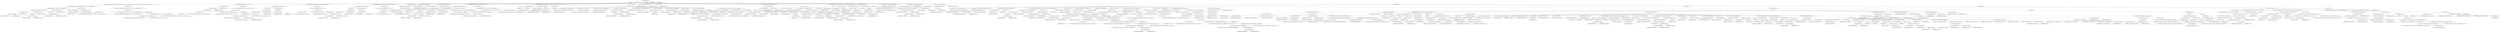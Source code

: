 digraph "executeMain" {  
"588" [label = <(METHOD,executeMain)<SUB>419</SUB>> ]
"29" [label = <(PARAM,this)<SUB>419</SUB>> ]
"589" [label = <(BLOCK,&lt;empty&gt;,&lt;empty&gt;)<SUB>419</SUB>> ]
"590" [label = <(CONTROL_STRUCTURE,if (baseDir == null &amp;&amp; resources.size() == 0 &amp;&amp; groupfilesets.size() == 0 &amp;&amp; &quot;zip&quot;.equals(archiveType)),if (baseDir == null &amp;&amp; resources.size() == 0 &amp;&amp; groupfilesets.size() == 0 &amp;&amp; &quot;zip&quot;.equals(archiveType)))<SUB>421</SUB>> ]
"591" [label = <(&lt;operator&gt;.logicalAnd,baseDir == null &amp;&amp; resources.size() == 0 &amp;&amp; groupfilesets.size() == 0 &amp;&amp; &quot;zip&quot;.equals(archiveType))<SUB>421</SUB>> ]
"592" [label = <(&lt;operator&gt;.logicalAnd,baseDir == null &amp;&amp; resources.size() == 0 &amp;&amp; groupfilesets.size() == 0)<SUB>421</SUB>> ]
"593" [label = <(&lt;operator&gt;.logicalAnd,baseDir == null &amp;&amp; resources.size() == 0)<SUB>421</SUB>> ]
"594" [label = <(&lt;operator&gt;.equals,baseDir == null)<SUB>421</SUB>> ]
"595" [label = <(&lt;operator&gt;.fieldAccess,this.baseDir)<SUB>421</SUB>> ]
"596" [label = <(IDENTIFIER,this,baseDir == null)<SUB>421</SUB>> ]
"597" [label = <(FIELD_IDENTIFIER,baseDir,baseDir)<SUB>421</SUB>> ]
"598" [label = <(LITERAL,null,baseDir == null)<SUB>421</SUB>> ]
"599" [label = <(&lt;operator&gt;.equals,resources.size() == 0)<SUB>421</SUB>> ]
"600" [label = <(size,resources.size())<SUB>421</SUB>> ]
"601" [label = <(&lt;operator&gt;.fieldAccess,this.resources)<SUB>421</SUB>> ]
"602" [label = <(IDENTIFIER,this,resources.size())<SUB>421</SUB>> ]
"603" [label = <(FIELD_IDENTIFIER,resources,resources)<SUB>421</SUB>> ]
"604" [label = <(LITERAL,0,resources.size() == 0)<SUB>421</SUB>> ]
"605" [label = <(&lt;operator&gt;.equals,groupfilesets.size() == 0)<SUB>422</SUB>> ]
"606" [label = <(size,groupfilesets.size())<SUB>422</SUB>> ]
"607" [label = <(&lt;operator&gt;.fieldAccess,this.groupfilesets)<SUB>422</SUB>> ]
"608" [label = <(IDENTIFIER,this,groupfilesets.size())<SUB>422</SUB>> ]
"609" [label = <(FIELD_IDENTIFIER,groupfilesets,groupfilesets)<SUB>422</SUB>> ]
"610" [label = <(LITERAL,0,groupfilesets.size() == 0)<SUB>422</SUB>> ]
"611" [label = <(equals,this.equals(archiveType))<SUB>422</SUB>> ]
"612" [label = <(LITERAL,&quot;zip&quot;,this.equals(archiveType))<SUB>422</SUB>> ]
"613" [label = <(&lt;operator&gt;.fieldAccess,this.archiveType)<SUB>422</SUB>> ]
"614" [label = <(IDENTIFIER,this,this.equals(archiveType))<SUB>422</SUB>> ]
"615" [label = <(FIELD_IDENTIFIER,archiveType,archiveType)<SUB>422</SUB>> ]
"616" [label = <(BLOCK,&lt;empty&gt;,&lt;empty&gt;)<SUB>422</SUB>> ]
"617" [label = <(&lt;operator&gt;.throw,throw new BuildException(&quot;basedir attribute must be set, &quot; + &quot;or at least one &quot; + &quot;resource collection must be given!&quot;);)<SUB>423</SUB>> ]
"618" [label = <(BLOCK,&lt;empty&gt;,&lt;empty&gt;)<SUB>423</SUB>> ]
"619" [label = <(&lt;operator&gt;.assignment,&lt;empty&gt;)> ]
"620" [label = <(IDENTIFIER,$obj7,&lt;empty&gt;)> ]
"621" [label = <(&lt;operator&gt;.alloc,new BuildException(&quot;basedir attribute must be set, &quot; + &quot;or at least one &quot; + &quot;resource collection must be given!&quot;))<SUB>423</SUB>> ]
"622" [label = <(&lt;init&gt;,new BuildException(&quot;basedir attribute must be set, &quot; + &quot;or at least one &quot; + &quot;resource collection must be given!&quot;))<SUB>423</SUB>> ]
"623" [label = <(IDENTIFIER,$obj7,new BuildException(&quot;basedir attribute must be set, &quot; + &quot;or at least one &quot; + &quot;resource collection must be given!&quot;))> ]
"624" [label = <(&lt;operator&gt;.addition,&quot;basedir attribute must be set, &quot; + &quot;or at least one &quot; + &quot;resource collection must be given!&quot;)<SUB>423</SUB>> ]
"625" [label = <(&lt;operator&gt;.addition,&quot;basedir attribute must be set, &quot; + &quot;or at least one &quot;)<SUB>423</SUB>> ]
"626" [label = <(LITERAL,&quot;basedir attribute must be set, &quot;,&quot;basedir attribute must be set, &quot; + &quot;or at least one &quot;)<SUB>423</SUB>> ]
"627" [label = <(LITERAL,&quot;or at least one &quot;,&quot;basedir attribute must be set, &quot; + &quot;or at least one &quot;)<SUB>424</SUB>> ]
"628" [label = <(LITERAL,&quot;resource collection must be given!&quot;,&quot;basedir attribute must be set, &quot; + &quot;or at least one &quot; + &quot;resource collection must be given!&quot;)<SUB>425</SUB>> ]
"629" [label = <(IDENTIFIER,$obj7,&lt;empty&gt;)> ]
"630" [label = <(CONTROL_STRUCTURE,if (zipFile == null),if (zipFile == null))<SUB>428</SUB>> ]
"631" [label = <(&lt;operator&gt;.equals,zipFile == null)<SUB>428</SUB>> ]
"632" [label = <(&lt;operator&gt;.fieldAccess,this.zipFile)<SUB>428</SUB>> ]
"633" [label = <(IDENTIFIER,this,zipFile == null)<SUB>428</SUB>> ]
"634" [label = <(FIELD_IDENTIFIER,zipFile,zipFile)<SUB>428</SUB>> ]
"635" [label = <(LITERAL,null,zipFile == null)<SUB>428</SUB>> ]
"636" [label = <(BLOCK,&lt;empty&gt;,&lt;empty&gt;)<SUB>428</SUB>> ]
"637" [label = <(&lt;operator&gt;.throw,throw new BuildException(&quot;You must specify the &quot; + archiveType + &quot; file to create!&quot;);)<SUB>429</SUB>> ]
"638" [label = <(BLOCK,&lt;empty&gt;,&lt;empty&gt;)<SUB>429</SUB>> ]
"639" [label = <(&lt;operator&gt;.assignment,&lt;empty&gt;)> ]
"640" [label = <(IDENTIFIER,$obj8,&lt;empty&gt;)> ]
"641" [label = <(&lt;operator&gt;.alloc,new BuildException(&quot;You must specify the &quot; + archiveType + &quot; file to create!&quot;))<SUB>429</SUB>> ]
"642" [label = <(&lt;init&gt;,new BuildException(&quot;You must specify the &quot; + archiveType + &quot; file to create!&quot;))<SUB>429</SUB>> ]
"643" [label = <(IDENTIFIER,$obj8,new BuildException(&quot;You must specify the &quot; + archiveType + &quot; file to create!&quot;))> ]
"644" [label = <(&lt;operator&gt;.addition,&quot;You must specify the &quot; + archiveType + &quot; file to create!&quot;)<SUB>429</SUB>> ]
"645" [label = <(&lt;operator&gt;.addition,&quot;You must specify the &quot; + archiveType)<SUB>429</SUB>> ]
"646" [label = <(LITERAL,&quot;You must specify the &quot;,&quot;You must specify the &quot; + archiveType)<SUB>429</SUB>> ]
"647" [label = <(&lt;operator&gt;.fieldAccess,this.archiveType)<SUB>430</SUB>> ]
"648" [label = <(IDENTIFIER,this,&quot;You must specify the &quot; + archiveType)<SUB>430</SUB>> ]
"649" [label = <(FIELD_IDENTIFIER,archiveType,archiveType)<SUB>430</SUB>> ]
"650" [label = <(LITERAL,&quot; file to create!&quot;,&quot;You must specify the &quot; + archiveType + &quot; file to create!&quot;)<SUB>430</SUB>> ]
"651" [label = <(IDENTIFIER,$obj8,&lt;empty&gt;)> ]
"652" [label = <(CONTROL_STRUCTURE,if (zipFile.exists() &amp;&amp; !zipFile.isFile()),if (zipFile.exists() &amp;&amp; !zipFile.isFile()))<SUB>433</SUB>> ]
"653" [label = <(&lt;operator&gt;.logicalAnd,zipFile.exists() &amp;&amp; !zipFile.isFile())<SUB>433</SUB>> ]
"654" [label = <(exists,zipFile.exists())<SUB>433</SUB>> ]
"655" [label = <(&lt;operator&gt;.fieldAccess,this.zipFile)<SUB>433</SUB>> ]
"656" [label = <(IDENTIFIER,this,zipFile.exists())<SUB>433</SUB>> ]
"657" [label = <(FIELD_IDENTIFIER,zipFile,zipFile)<SUB>433</SUB>> ]
"658" [label = <(&lt;operator&gt;.logicalNot,!zipFile.isFile())<SUB>433</SUB>> ]
"659" [label = <(isFile,zipFile.isFile())<SUB>433</SUB>> ]
"660" [label = <(&lt;operator&gt;.fieldAccess,this.zipFile)<SUB>433</SUB>> ]
"661" [label = <(IDENTIFIER,this,zipFile.isFile())<SUB>433</SUB>> ]
"662" [label = <(FIELD_IDENTIFIER,zipFile,zipFile)<SUB>433</SUB>> ]
"663" [label = <(BLOCK,&lt;empty&gt;,&lt;empty&gt;)<SUB>433</SUB>> ]
"664" [label = <(&lt;operator&gt;.throw,throw new BuildException(zipFile + &quot; is not a file.&quot;);)<SUB>434</SUB>> ]
"665" [label = <(BLOCK,&lt;empty&gt;,&lt;empty&gt;)<SUB>434</SUB>> ]
"666" [label = <(&lt;operator&gt;.assignment,&lt;empty&gt;)> ]
"667" [label = <(IDENTIFIER,$obj9,&lt;empty&gt;)> ]
"668" [label = <(&lt;operator&gt;.alloc,new BuildException(zipFile + &quot; is not a file.&quot;))<SUB>434</SUB>> ]
"669" [label = <(&lt;init&gt;,new BuildException(zipFile + &quot; is not a file.&quot;))<SUB>434</SUB>> ]
"670" [label = <(IDENTIFIER,$obj9,new BuildException(zipFile + &quot; is not a file.&quot;))> ]
"671" [label = <(&lt;operator&gt;.addition,zipFile + &quot; is not a file.&quot;)<SUB>434</SUB>> ]
"672" [label = <(&lt;operator&gt;.fieldAccess,this.zipFile)<SUB>434</SUB>> ]
"673" [label = <(IDENTIFIER,this,zipFile + &quot; is not a file.&quot;)<SUB>434</SUB>> ]
"674" [label = <(FIELD_IDENTIFIER,zipFile,zipFile)<SUB>434</SUB>> ]
"675" [label = <(LITERAL,&quot; is not a file.&quot;,zipFile + &quot; is not a file.&quot;)<SUB>434</SUB>> ]
"676" [label = <(IDENTIFIER,$obj9,&lt;empty&gt;)> ]
"677" [label = <(CONTROL_STRUCTURE,if (zipFile.exists() &amp;&amp; !zipFile.canWrite()),if (zipFile.exists() &amp;&amp; !zipFile.canWrite()))<SUB>437</SUB>> ]
"678" [label = <(&lt;operator&gt;.logicalAnd,zipFile.exists() &amp;&amp; !zipFile.canWrite())<SUB>437</SUB>> ]
"679" [label = <(exists,zipFile.exists())<SUB>437</SUB>> ]
"680" [label = <(&lt;operator&gt;.fieldAccess,this.zipFile)<SUB>437</SUB>> ]
"681" [label = <(IDENTIFIER,this,zipFile.exists())<SUB>437</SUB>> ]
"682" [label = <(FIELD_IDENTIFIER,zipFile,zipFile)<SUB>437</SUB>> ]
"683" [label = <(&lt;operator&gt;.logicalNot,!zipFile.canWrite())<SUB>437</SUB>> ]
"684" [label = <(canWrite,zipFile.canWrite())<SUB>437</SUB>> ]
"685" [label = <(&lt;operator&gt;.fieldAccess,this.zipFile)<SUB>437</SUB>> ]
"686" [label = <(IDENTIFIER,this,zipFile.canWrite())<SUB>437</SUB>> ]
"687" [label = <(FIELD_IDENTIFIER,zipFile,zipFile)<SUB>437</SUB>> ]
"688" [label = <(BLOCK,&lt;empty&gt;,&lt;empty&gt;)<SUB>437</SUB>> ]
"689" [label = <(&lt;operator&gt;.throw,throw new BuildException(zipFile + &quot; is read-only.&quot;);)<SUB>438</SUB>> ]
"690" [label = <(BLOCK,&lt;empty&gt;,&lt;empty&gt;)<SUB>438</SUB>> ]
"691" [label = <(&lt;operator&gt;.assignment,&lt;empty&gt;)> ]
"692" [label = <(IDENTIFIER,$obj10,&lt;empty&gt;)> ]
"693" [label = <(&lt;operator&gt;.alloc,new BuildException(zipFile + &quot; is read-only.&quot;))<SUB>438</SUB>> ]
"694" [label = <(&lt;init&gt;,new BuildException(zipFile + &quot; is read-only.&quot;))<SUB>438</SUB>> ]
"695" [label = <(IDENTIFIER,$obj10,new BuildException(zipFile + &quot; is read-only.&quot;))> ]
"696" [label = <(&lt;operator&gt;.addition,zipFile + &quot; is read-only.&quot;)<SUB>438</SUB>> ]
"697" [label = <(&lt;operator&gt;.fieldAccess,this.zipFile)<SUB>438</SUB>> ]
"698" [label = <(IDENTIFIER,this,zipFile + &quot; is read-only.&quot;)<SUB>438</SUB>> ]
"699" [label = <(FIELD_IDENTIFIER,zipFile,zipFile)<SUB>438</SUB>> ]
"700" [label = <(LITERAL,&quot; is read-only.&quot;,zipFile + &quot; is read-only.&quot;)<SUB>438</SUB>> ]
"701" [label = <(IDENTIFIER,$obj10,&lt;empty&gt;)> ]
"702" [label = <(LOCAL,File renamedFile: java.io.File)> ]
"703" [label = <(&lt;operator&gt;.assignment,File renamedFile = null)<SUB>442</SUB>> ]
"704" [label = <(IDENTIFIER,renamedFile,File renamedFile = null)<SUB>442</SUB>> ]
"705" [label = <(LITERAL,null,File renamedFile = null)<SUB>442</SUB>> ]
"706" [label = <(&lt;operator&gt;.assignment,this.addingNewFiles = true)<SUB>443</SUB>> ]
"707" [label = <(&lt;operator&gt;.fieldAccess,this.addingNewFiles)<SUB>443</SUB>> ]
"708" [label = <(IDENTIFIER,this,this.addingNewFiles = true)<SUB>443</SUB>> ]
"709" [label = <(FIELD_IDENTIFIER,addingNewFiles,addingNewFiles)<SUB>443</SUB>> ]
"710" [label = <(LITERAL,true,this.addingNewFiles = true)<SUB>443</SUB>> ]
"711" [label = <(CONTROL_STRUCTURE,if (doUpdate &amp;&amp; !zipFile.exists()),if (doUpdate &amp;&amp; !zipFile.exists()))<SUB>447</SUB>> ]
"712" [label = <(&lt;operator&gt;.logicalAnd,doUpdate &amp;&amp; !zipFile.exists())<SUB>447</SUB>> ]
"713" [label = <(&lt;operator&gt;.fieldAccess,this.doUpdate)<SUB>447</SUB>> ]
"714" [label = <(IDENTIFIER,this,doUpdate &amp;&amp; !zipFile.exists())<SUB>447</SUB>> ]
"715" [label = <(FIELD_IDENTIFIER,doUpdate,doUpdate)<SUB>447</SUB>> ]
"716" [label = <(&lt;operator&gt;.logicalNot,!zipFile.exists())<SUB>447</SUB>> ]
"717" [label = <(exists,zipFile.exists())<SUB>447</SUB>> ]
"718" [label = <(&lt;operator&gt;.fieldAccess,this.zipFile)<SUB>447</SUB>> ]
"719" [label = <(IDENTIFIER,this,zipFile.exists())<SUB>447</SUB>> ]
"720" [label = <(FIELD_IDENTIFIER,zipFile,zipFile)<SUB>447</SUB>> ]
"721" [label = <(BLOCK,&lt;empty&gt;,&lt;empty&gt;)<SUB>447</SUB>> ]
"722" [label = <(&lt;operator&gt;.assignment,this.doUpdate = false)<SUB>448</SUB>> ]
"723" [label = <(&lt;operator&gt;.fieldAccess,this.doUpdate)<SUB>448</SUB>> ]
"724" [label = <(IDENTIFIER,this,this.doUpdate = false)<SUB>448</SUB>> ]
"725" [label = <(FIELD_IDENTIFIER,doUpdate,doUpdate)<SUB>448</SUB>> ]
"726" [label = <(LITERAL,false,this.doUpdate = false)<SUB>448</SUB>> ]
"727" [label = <(log,log(&quot;ignoring update attribute as &quot; + archiveType + &quot; doesn't exist.&quot;, Project.MSG_DEBUG))<SUB>449</SUB>> ]
"28" [label = <(IDENTIFIER,this,log(&quot;ignoring update attribute as &quot; + archiveType + &quot; doesn't exist.&quot;, Project.MSG_DEBUG))<SUB>449</SUB>> ]
"728" [label = <(&lt;operator&gt;.addition,&quot;ignoring update attribute as &quot; + archiveType + &quot; doesn't exist.&quot;)<SUB>449</SUB>> ]
"729" [label = <(&lt;operator&gt;.addition,&quot;ignoring update attribute as &quot; + archiveType)<SUB>449</SUB>> ]
"730" [label = <(LITERAL,&quot;ignoring update attribute as &quot;,&quot;ignoring update attribute as &quot; + archiveType)<SUB>449</SUB>> ]
"731" [label = <(&lt;operator&gt;.fieldAccess,this.archiveType)<SUB>449</SUB>> ]
"732" [label = <(IDENTIFIER,this,&quot;ignoring update attribute as &quot; + archiveType)<SUB>449</SUB>> ]
"733" [label = <(FIELD_IDENTIFIER,archiveType,archiveType)<SUB>449</SUB>> ]
"734" [label = <(LITERAL,&quot; doesn't exist.&quot;,&quot;ignoring update attribute as &quot; + archiveType + &quot; doesn't exist.&quot;)<SUB>450</SUB>> ]
"735" [label = <(&lt;operator&gt;.fieldAccess,Project.MSG_DEBUG)<SUB>450</SUB>> ]
"736" [label = <(IDENTIFIER,Project,log(&quot;ignoring update attribute as &quot; + archiveType + &quot; doesn't exist.&quot;, Project.MSG_DEBUG))<SUB>450</SUB>> ]
"737" [label = <(FIELD_IDENTIFIER,MSG_DEBUG,MSG_DEBUG)<SUB>450</SUB>> ]
"738" [label = <(CONTROL_STRUCTURE,for (int i = 0; Some(i &lt; groupfilesets.size()); i++),for (int i = 0; Some(i &lt; groupfilesets.size()); i++))<SUB>454</SUB>> ]
"739" [label = <(LOCAL,int i: int)> ]
"740" [label = <(&lt;operator&gt;.assignment,int i = 0)<SUB>454</SUB>> ]
"741" [label = <(IDENTIFIER,i,int i = 0)<SUB>454</SUB>> ]
"742" [label = <(LITERAL,0,int i = 0)<SUB>454</SUB>> ]
"743" [label = <(&lt;operator&gt;.lessThan,i &lt; groupfilesets.size())<SUB>454</SUB>> ]
"744" [label = <(IDENTIFIER,i,i &lt; groupfilesets.size())<SUB>454</SUB>> ]
"745" [label = <(size,groupfilesets.size())<SUB>454</SUB>> ]
"746" [label = <(&lt;operator&gt;.fieldAccess,this.groupfilesets)<SUB>454</SUB>> ]
"747" [label = <(IDENTIFIER,this,groupfilesets.size())<SUB>454</SUB>> ]
"748" [label = <(FIELD_IDENTIFIER,groupfilesets,groupfilesets)<SUB>454</SUB>> ]
"749" [label = <(&lt;operator&gt;.postIncrement,i++)<SUB>454</SUB>> ]
"750" [label = <(IDENTIFIER,i,i++)<SUB>454</SUB>> ]
"751" [label = <(BLOCK,&lt;empty&gt;,&lt;empty&gt;)<SUB>454</SUB>> ]
"752" [label = <(log,log(&quot;Processing groupfileset &quot;, Project.MSG_VERBOSE))<SUB>456</SUB>> ]
"30" [label = <(IDENTIFIER,this,log(&quot;Processing groupfileset &quot;, Project.MSG_VERBOSE))<SUB>456</SUB>> ]
"753" [label = <(LITERAL,&quot;Processing groupfileset &quot;,log(&quot;Processing groupfileset &quot;, Project.MSG_VERBOSE))<SUB>456</SUB>> ]
"754" [label = <(&lt;operator&gt;.fieldAccess,Project.MSG_VERBOSE)<SUB>456</SUB>> ]
"755" [label = <(IDENTIFIER,Project,log(&quot;Processing groupfileset &quot;, Project.MSG_VERBOSE))<SUB>456</SUB>> ]
"756" [label = <(FIELD_IDENTIFIER,MSG_VERBOSE,MSG_VERBOSE)<SUB>456</SUB>> ]
"757" [label = <(LOCAL,FileSet fs: org.apache.tools.ant.types.FileSet)> ]
"758" [label = <(&lt;operator&gt;.assignment,FileSet fs = (FileSet) groupfilesets.elementAt(i))<SUB>457</SUB>> ]
"759" [label = <(IDENTIFIER,fs,FileSet fs = (FileSet) groupfilesets.elementAt(i))<SUB>457</SUB>> ]
"760" [label = <(&lt;operator&gt;.cast,(FileSet) groupfilesets.elementAt(i))<SUB>457</SUB>> ]
"761" [label = <(TYPE_REF,FileSet,FileSet)<SUB>457</SUB>> ]
"762" [label = <(elementAt,groupfilesets.elementAt(i))<SUB>457</SUB>> ]
"763" [label = <(&lt;operator&gt;.fieldAccess,this.groupfilesets)<SUB>457</SUB>> ]
"764" [label = <(IDENTIFIER,this,groupfilesets.elementAt(i))<SUB>457</SUB>> ]
"765" [label = <(FIELD_IDENTIFIER,groupfilesets,groupfilesets)<SUB>457</SUB>> ]
"766" [label = <(IDENTIFIER,i,groupfilesets.elementAt(i))<SUB>457</SUB>> ]
"767" [label = <(LOCAL,FileScanner scanner: org.apache.tools.ant.FileScanner)> ]
"768" [label = <(&lt;operator&gt;.assignment,FileScanner scanner = getDirectoryScanner(getProject()))<SUB>458</SUB>> ]
"769" [label = <(IDENTIFIER,scanner,FileScanner scanner = getDirectoryScanner(getProject()))<SUB>458</SUB>> ]
"770" [label = <(getDirectoryScanner,getDirectoryScanner(getProject()))<SUB>458</SUB>> ]
"771" [label = <(IDENTIFIER,fs,getDirectoryScanner(getProject()))<SUB>458</SUB>> ]
"772" [label = <(getProject,getProject())<SUB>458</SUB>> ]
"31" [label = <(IDENTIFIER,this,getProject())<SUB>458</SUB>> ]
"773" [label = <(LOCAL,String[] files: java.lang.String[])> ]
"774" [label = <(&lt;operator&gt;.assignment,String[] files = getIncludedFiles())<SUB>459</SUB>> ]
"775" [label = <(IDENTIFIER,files,String[] files = getIncludedFiles())<SUB>459</SUB>> ]
"776" [label = <(getIncludedFiles,getIncludedFiles())<SUB>459</SUB>> ]
"777" [label = <(IDENTIFIER,scanner,getIncludedFiles())<SUB>459</SUB>> ]
"778" [label = <(LOCAL,File basedir: java.io.File)> ]
"779" [label = <(&lt;operator&gt;.assignment,File basedir = getBasedir())<SUB>460</SUB>> ]
"780" [label = <(IDENTIFIER,basedir,File basedir = getBasedir())<SUB>460</SUB>> ]
"781" [label = <(getBasedir,getBasedir())<SUB>460</SUB>> ]
"782" [label = <(IDENTIFIER,scanner,getBasedir())<SUB>460</SUB>> ]
"783" [label = <(CONTROL_STRUCTURE,for (int j = 0; Some(j &lt; files.length); j++),for (int j = 0; Some(j &lt; files.length); j++))<SUB>461</SUB>> ]
"784" [label = <(LOCAL,int j: int)> ]
"785" [label = <(&lt;operator&gt;.assignment,int j = 0)<SUB>461</SUB>> ]
"786" [label = <(IDENTIFIER,j,int j = 0)<SUB>461</SUB>> ]
"787" [label = <(LITERAL,0,int j = 0)<SUB>461</SUB>> ]
"788" [label = <(&lt;operator&gt;.lessThan,j &lt; files.length)<SUB>461</SUB>> ]
"789" [label = <(IDENTIFIER,j,j &lt; files.length)<SUB>461</SUB>> ]
"790" [label = <(&lt;operator&gt;.fieldAccess,files.length)<SUB>461</SUB>> ]
"791" [label = <(IDENTIFIER,files,j &lt; files.length)<SUB>461</SUB>> ]
"792" [label = <(FIELD_IDENTIFIER,length,length)<SUB>461</SUB>> ]
"793" [label = <(&lt;operator&gt;.postIncrement,j++)<SUB>461</SUB>> ]
"794" [label = <(IDENTIFIER,j,j++)<SUB>461</SUB>> ]
"795" [label = <(BLOCK,&lt;empty&gt;,&lt;empty&gt;)<SUB>461</SUB>> ]
"796" [label = <(log,log(&quot;Adding file &quot; + files[j] + &quot; to fileset&quot;, Project.MSG_VERBOSE))<SUB>463</SUB>> ]
"32" [label = <(IDENTIFIER,this,log(&quot;Adding file &quot; + files[j] + &quot; to fileset&quot;, Project.MSG_VERBOSE))<SUB>463</SUB>> ]
"797" [label = <(&lt;operator&gt;.addition,&quot;Adding file &quot; + files[j] + &quot; to fileset&quot;)<SUB>463</SUB>> ]
"798" [label = <(&lt;operator&gt;.addition,&quot;Adding file &quot; + files[j])<SUB>463</SUB>> ]
"799" [label = <(LITERAL,&quot;Adding file &quot;,&quot;Adding file &quot; + files[j])<SUB>463</SUB>> ]
"800" [label = <(&lt;operator&gt;.indexAccess,files[j])<SUB>463</SUB>> ]
"801" [label = <(IDENTIFIER,files,&quot;Adding file &quot; + files[j])<SUB>463</SUB>> ]
"802" [label = <(IDENTIFIER,j,&quot;Adding file &quot; + files[j])<SUB>463</SUB>> ]
"803" [label = <(LITERAL,&quot; to fileset&quot;,&quot;Adding file &quot; + files[j] + &quot; to fileset&quot;)<SUB>463</SUB>> ]
"804" [label = <(&lt;operator&gt;.fieldAccess,Project.MSG_VERBOSE)<SUB>464</SUB>> ]
"805" [label = <(IDENTIFIER,Project,log(&quot;Adding file &quot; + files[j] + &quot; to fileset&quot;, Project.MSG_VERBOSE))<SUB>464</SUB>> ]
"806" [label = <(FIELD_IDENTIFIER,MSG_VERBOSE,MSG_VERBOSE)<SUB>464</SUB>> ]
"34" [label = <(LOCAL,ZipFileSet zf: org.apache.tools.ant.types.ZipFileSet)> ]
"807" [label = <(&lt;operator&gt;.assignment,ZipFileSet zf = new ZipFileSet())<SUB>465</SUB>> ]
"808" [label = <(IDENTIFIER,zf,ZipFileSet zf = new ZipFileSet())<SUB>465</SUB>> ]
"809" [label = <(&lt;operator&gt;.alloc,new ZipFileSet())<SUB>465</SUB>> ]
"810" [label = <(&lt;init&gt;,new ZipFileSet())<SUB>465</SUB>> ]
"33" [label = <(IDENTIFIER,zf,new ZipFileSet())<SUB>465</SUB>> ]
"811" [label = <(setProject,setProject(getProject()))<SUB>466</SUB>> ]
"812" [label = <(IDENTIFIER,zf,setProject(getProject()))<SUB>466</SUB>> ]
"813" [label = <(getProject,getProject())<SUB>466</SUB>> ]
"35" [label = <(IDENTIFIER,this,getProject())<SUB>466</SUB>> ]
"814" [label = <(setSrc,setSrc(new File(basedir, files[j])))<SUB>467</SUB>> ]
"815" [label = <(IDENTIFIER,zf,setSrc(new File(basedir, files[j])))<SUB>467</SUB>> ]
"816" [label = <(BLOCK,&lt;empty&gt;,&lt;empty&gt;)<SUB>467</SUB>> ]
"817" [label = <(&lt;operator&gt;.assignment,&lt;empty&gt;)> ]
"818" [label = <(IDENTIFIER,$obj12,&lt;empty&gt;)> ]
"819" [label = <(&lt;operator&gt;.alloc,new File(basedir, files[j]))<SUB>467</SUB>> ]
"820" [label = <(&lt;init&gt;,new File(basedir, files[j]))<SUB>467</SUB>> ]
"821" [label = <(IDENTIFIER,$obj12,new File(basedir, files[j]))> ]
"822" [label = <(IDENTIFIER,basedir,new File(basedir, files[j]))<SUB>467</SUB>> ]
"823" [label = <(&lt;operator&gt;.indexAccess,files[j])<SUB>467</SUB>> ]
"824" [label = <(IDENTIFIER,files,new File(basedir, files[j]))<SUB>467</SUB>> ]
"825" [label = <(IDENTIFIER,j,new File(basedir, files[j]))<SUB>467</SUB>> ]
"826" [label = <(IDENTIFIER,$obj12,&lt;empty&gt;)> ]
"827" [label = <(add,add(zf))<SUB>468</SUB>> ]
"36" [label = <(IDENTIFIER,this,add(zf))<SUB>468</SUB>> ]
"828" [label = <(IDENTIFIER,zf,add(zf))<SUB>468</SUB>> ]
"829" [label = <(addElement,addElement(zf))<SUB>469</SUB>> ]
"830" [label = <(&lt;operator&gt;.fieldAccess,this.filesetsFromGroupfilesets)<SUB>469</SUB>> ]
"831" [label = <(IDENTIFIER,this,addElement(zf))<SUB>469</SUB>> ]
"832" [label = <(FIELD_IDENTIFIER,filesetsFromGroupfilesets,filesetsFromGroupfilesets)<SUB>469</SUB>> ]
"833" [label = <(IDENTIFIER,zf,addElement(zf))<SUB>469</SUB>> ]
"38" [label = <(LOCAL,Vector vfss: java.util.Vector)> ]
"834" [label = <(&lt;operator&gt;.assignment,Vector vfss = new Vector())<SUB>474</SUB>> ]
"835" [label = <(IDENTIFIER,vfss,Vector vfss = new Vector())<SUB>474</SUB>> ]
"836" [label = <(&lt;operator&gt;.alloc,new Vector())<SUB>474</SUB>> ]
"837" [label = <(&lt;init&gt;,new Vector())<SUB>474</SUB>> ]
"37" [label = <(IDENTIFIER,vfss,new Vector())<SUB>474</SUB>> ]
"838" [label = <(CONTROL_STRUCTURE,if (baseDir != null),if (baseDir != null))<SUB>475</SUB>> ]
"839" [label = <(&lt;operator&gt;.notEquals,baseDir != null)<SUB>475</SUB>> ]
"840" [label = <(&lt;operator&gt;.fieldAccess,this.baseDir)<SUB>475</SUB>> ]
"841" [label = <(IDENTIFIER,this,baseDir != null)<SUB>475</SUB>> ]
"842" [label = <(FIELD_IDENTIFIER,baseDir,baseDir)<SUB>475</SUB>> ]
"843" [label = <(LITERAL,null,baseDir != null)<SUB>475</SUB>> ]
"844" [label = <(BLOCK,&lt;empty&gt;,&lt;empty&gt;)<SUB>475</SUB>> ]
"845" [label = <(LOCAL,FileSet fs: org.apache.tools.ant.types.FileSet)> ]
"846" [label = <(&lt;operator&gt;.assignment,FileSet fs = (FileSet) getImplicitFileSet().clone())<SUB>476</SUB>> ]
"847" [label = <(IDENTIFIER,fs,FileSet fs = (FileSet) getImplicitFileSet().clone())<SUB>476</SUB>> ]
"848" [label = <(&lt;operator&gt;.cast,(FileSet) getImplicitFileSet().clone())<SUB>476</SUB>> ]
"849" [label = <(TYPE_REF,FileSet,FileSet)<SUB>476</SUB>> ]
"850" [label = <(clone,clone())<SUB>476</SUB>> ]
"851" [label = <(getImplicitFileSet,getImplicitFileSet())<SUB>476</SUB>> ]
"39" [label = <(IDENTIFIER,this,getImplicitFileSet())<SUB>476</SUB>> ]
"852" [label = <(setDir,setDir(baseDir))<SUB>477</SUB>> ]
"853" [label = <(IDENTIFIER,fs,setDir(baseDir))<SUB>477</SUB>> ]
"854" [label = <(&lt;operator&gt;.fieldAccess,this.baseDir)<SUB>477</SUB>> ]
"855" [label = <(IDENTIFIER,this,setDir(baseDir))<SUB>477</SUB>> ]
"856" [label = <(FIELD_IDENTIFIER,baseDir,baseDir)<SUB>477</SUB>> ]
"857" [label = <(addElement,addElement(fs))<SUB>478</SUB>> ]
"858" [label = <(IDENTIFIER,vfss,addElement(fs))<SUB>478</SUB>> ]
"859" [label = <(IDENTIFIER,fs,addElement(fs))<SUB>478</SUB>> ]
"860" [label = <(CONTROL_STRUCTURE,for (int i = 0; Some(i &lt; resources.size()); i++),for (int i = 0; Some(i &lt; resources.size()); i++))<SUB>480</SUB>> ]
"861" [label = <(LOCAL,int i: int)> ]
"862" [label = <(&lt;operator&gt;.assignment,int i = 0)<SUB>480</SUB>> ]
"863" [label = <(IDENTIFIER,i,int i = 0)<SUB>480</SUB>> ]
"864" [label = <(LITERAL,0,int i = 0)<SUB>480</SUB>> ]
"865" [label = <(&lt;operator&gt;.lessThan,i &lt; resources.size())<SUB>480</SUB>> ]
"866" [label = <(IDENTIFIER,i,i &lt; resources.size())<SUB>480</SUB>> ]
"867" [label = <(size,resources.size())<SUB>480</SUB>> ]
"868" [label = <(&lt;operator&gt;.fieldAccess,this.resources)<SUB>480</SUB>> ]
"869" [label = <(IDENTIFIER,this,resources.size())<SUB>480</SUB>> ]
"870" [label = <(FIELD_IDENTIFIER,resources,resources)<SUB>480</SUB>> ]
"871" [label = <(&lt;operator&gt;.postIncrement,i++)<SUB>480</SUB>> ]
"872" [label = <(IDENTIFIER,i,i++)<SUB>480</SUB>> ]
"873" [label = <(BLOCK,&lt;empty&gt;,&lt;empty&gt;)<SUB>480</SUB>> ]
"874" [label = <(LOCAL,ResourceCollection rc: org.apache.tools.ant.types.ResourceCollection)> ]
"875" [label = <(&lt;operator&gt;.assignment,ResourceCollection rc = (ResourceCollection) resources.elementAt(i))<SUB>481</SUB>> ]
"876" [label = <(IDENTIFIER,rc,ResourceCollection rc = (ResourceCollection) resources.elementAt(i))<SUB>481</SUB>> ]
"877" [label = <(&lt;operator&gt;.cast,(ResourceCollection) resources.elementAt(i))<SUB>481</SUB>> ]
"878" [label = <(TYPE_REF,ResourceCollection,ResourceCollection)<SUB>481</SUB>> ]
"879" [label = <(elementAt,resources.elementAt(i))<SUB>481</SUB>> ]
"880" [label = <(&lt;operator&gt;.fieldAccess,this.resources)<SUB>481</SUB>> ]
"881" [label = <(IDENTIFIER,this,resources.elementAt(i))<SUB>481</SUB>> ]
"882" [label = <(FIELD_IDENTIFIER,resources,resources)<SUB>481</SUB>> ]
"883" [label = <(IDENTIFIER,i,resources.elementAt(i))<SUB>481</SUB>> ]
"884" [label = <(addElement,addElement(rc))<SUB>482</SUB>> ]
"885" [label = <(IDENTIFIER,vfss,addElement(rc))<SUB>482</SUB>> ]
"886" [label = <(IDENTIFIER,rc,addElement(rc))<SUB>482</SUB>> ]
"887" [label = <(LOCAL,ResourceCollection[] fss: ANY)> ]
"888" [label = <(&lt;operator&gt;.assignment,ANY fss = new ResourceCollection[vfss.size()])<SUB>485</SUB>> ]
"889" [label = <(IDENTIFIER,fss,ANY fss = new ResourceCollection[vfss.size()])<SUB>485</SUB>> ]
"890" [label = <(&lt;operator&gt;.alloc,new ResourceCollection[vfss.size()])> ]
"891" [label = <(size,vfss.size())<SUB>485</SUB>> ]
"892" [label = <(IDENTIFIER,vfss,vfss.size())<SUB>485</SUB>> ]
"893" [label = <(copyInto,copyInto(fss))<SUB>486</SUB>> ]
"894" [label = <(IDENTIFIER,vfss,copyInto(fss))<SUB>486</SUB>> ]
"895" [label = <(IDENTIFIER,fss,copyInto(fss))<SUB>486</SUB>> ]
"896" [label = <(LOCAL,boolean success: boolean)> ]
"897" [label = <(&lt;operator&gt;.assignment,boolean success = false)<SUB>487</SUB>> ]
"898" [label = <(IDENTIFIER,success,boolean success = false)<SUB>487</SUB>> ]
"899" [label = <(LITERAL,false,boolean success = false)<SUB>487</SUB>> ]
"900" [label = <(CONTROL_STRUCTURE,try,try)<SUB>488</SUB>> ]
"901" [label = <(BLOCK,try,try)<SUB>488</SUB>> ]
"902" [label = <(LOCAL,ArchiveState state: org.apache.tools.ant.taskdefs.Zip$ArchiveState)> ]
"903" [label = <(&lt;operator&gt;.assignment,Zip$ArchiveState state = getResourcesToAdd(fss, zipFile, false))<SUB>490</SUB>> ]
"904" [label = <(IDENTIFIER,state,Zip$ArchiveState state = getResourcesToAdd(fss, zipFile, false))<SUB>490</SUB>> ]
"905" [label = <(getResourcesToAdd,getResourcesToAdd(fss, zipFile, false))<SUB>490</SUB>> ]
"40" [label = <(IDENTIFIER,this,getResourcesToAdd(fss, zipFile, false))<SUB>490</SUB>> ]
"906" [label = <(IDENTIFIER,fss,getResourcesToAdd(fss, zipFile, false))<SUB>490</SUB>> ]
"907" [label = <(&lt;operator&gt;.fieldAccess,this.zipFile)<SUB>490</SUB>> ]
"908" [label = <(IDENTIFIER,this,getResourcesToAdd(fss, zipFile, false))<SUB>490</SUB>> ]
"909" [label = <(FIELD_IDENTIFIER,zipFile,zipFile)<SUB>490</SUB>> ]
"910" [label = <(LITERAL,false,getResourcesToAdd(fss, zipFile, false))<SUB>490</SUB>> ]
"911" [label = <(CONTROL_STRUCTURE,if (!state.isOutOfDate()),if (!state.isOutOfDate()))<SUB>493</SUB>> ]
"912" [label = <(&lt;operator&gt;.logicalNot,!state.isOutOfDate())<SUB>493</SUB>> ]
"913" [label = <(isOutOfDate,state.isOutOfDate())<SUB>493</SUB>> ]
"914" [label = <(IDENTIFIER,state,state.isOutOfDate())<SUB>493</SUB>> ]
"915" [label = <(BLOCK,&lt;empty&gt;,&lt;empty&gt;)<SUB>493</SUB>> ]
"916" [label = <(RETURN,return;,return;)<SUB>494</SUB>> ]
"917" [label = <(CONTROL_STRUCTURE,if (!zipFile.exists() &amp;&amp; state.isWithoutAnyResources()),if (!zipFile.exists() &amp;&amp; state.isWithoutAnyResources()))<SUB>497</SUB>> ]
"918" [label = <(&lt;operator&gt;.logicalAnd,!zipFile.exists() &amp;&amp; state.isWithoutAnyResources())<SUB>497</SUB>> ]
"919" [label = <(&lt;operator&gt;.logicalNot,!zipFile.exists())<SUB>497</SUB>> ]
"920" [label = <(exists,zipFile.exists())<SUB>497</SUB>> ]
"921" [label = <(&lt;operator&gt;.fieldAccess,this.zipFile)<SUB>497</SUB>> ]
"922" [label = <(IDENTIFIER,this,zipFile.exists())<SUB>497</SUB>> ]
"923" [label = <(FIELD_IDENTIFIER,zipFile,zipFile)<SUB>497</SUB>> ]
"924" [label = <(isWithoutAnyResources,state.isWithoutAnyResources())<SUB>497</SUB>> ]
"925" [label = <(IDENTIFIER,state,state.isWithoutAnyResources())<SUB>497</SUB>> ]
"926" [label = <(BLOCK,&lt;empty&gt;,&lt;empty&gt;)<SUB>497</SUB>> ]
"927" [label = <(createEmptyZip,this.createEmptyZip(zipFile))<SUB>498</SUB>> ]
"41" [label = <(IDENTIFIER,this,this.createEmptyZip(zipFile))<SUB>498</SUB>> ]
"928" [label = <(&lt;operator&gt;.fieldAccess,this.zipFile)<SUB>498</SUB>> ]
"929" [label = <(IDENTIFIER,this,this.createEmptyZip(zipFile))<SUB>498</SUB>> ]
"930" [label = <(FIELD_IDENTIFIER,zipFile,zipFile)<SUB>498</SUB>> ]
"931" [label = <(RETURN,return;,return;)<SUB>499</SUB>> ]
"932" [label = <(LOCAL,Resource[][] addThem: ANY)> ]
"933" [label = <(&lt;operator&gt;.assignment,ANY addThem = state.getResourcesToAdd())<SUB>501</SUB>> ]
"934" [label = <(IDENTIFIER,addThem,ANY addThem = state.getResourcesToAdd())<SUB>501</SUB>> ]
"935" [label = <(getResourcesToAdd,state.getResourcesToAdd())<SUB>501</SUB>> ]
"936" [label = <(IDENTIFIER,state,state.getResourcesToAdd())<SUB>501</SUB>> ]
"937" [label = <(CONTROL_STRUCTURE,if (doUpdate),if (doUpdate))<SUB>503</SUB>> ]
"938" [label = <(&lt;operator&gt;.fieldAccess,this.doUpdate)<SUB>503</SUB>> ]
"939" [label = <(IDENTIFIER,this,if (doUpdate))<SUB>503</SUB>> ]
"940" [label = <(FIELD_IDENTIFIER,doUpdate,doUpdate)<SUB>503</SUB>> ]
"941" [label = <(BLOCK,&lt;empty&gt;,&lt;empty&gt;)<SUB>503</SUB>> ]
"942" [label = <(&lt;operator&gt;.assignment,renamedFile = createTempFile(&quot;zip&quot;, &quot;.tmp&quot;, zipFile.getParentFile()))<SUB>504</SUB>> ]
"943" [label = <(IDENTIFIER,renamedFile,renamedFile = createTempFile(&quot;zip&quot;, &quot;.tmp&quot;, zipFile.getParentFile()))<SUB>504</SUB>> ]
"944" [label = <(createTempFile,createTempFile(&quot;zip&quot;, &quot;.tmp&quot;, zipFile.getParentFile()))<SUB>505</SUB>> ]
"945" [label = <(&lt;operator&gt;.fieldAccess,Zip.FILE_UTILS)<SUB>505</SUB>> ]
"946" [label = <(IDENTIFIER,Zip,createTempFile(&quot;zip&quot;, &quot;.tmp&quot;, zipFile.getParentFile()))<SUB>505</SUB>> ]
"947" [label = <(FIELD_IDENTIFIER,FILE_UTILS,FILE_UTILS)<SUB>505</SUB>> ]
"948" [label = <(LITERAL,&quot;zip&quot;,createTempFile(&quot;zip&quot;, &quot;.tmp&quot;, zipFile.getParentFile()))<SUB>505</SUB>> ]
"949" [label = <(LITERAL,&quot;.tmp&quot;,createTempFile(&quot;zip&quot;, &quot;.tmp&quot;, zipFile.getParentFile()))<SUB>505</SUB>> ]
"950" [label = <(getParentFile,zipFile.getParentFile())<SUB>506</SUB>> ]
"951" [label = <(&lt;operator&gt;.fieldAccess,this.zipFile)<SUB>506</SUB>> ]
"952" [label = <(IDENTIFIER,this,zipFile.getParentFile())<SUB>506</SUB>> ]
"953" [label = <(FIELD_IDENTIFIER,zipFile,zipFile)<SUB>506</SUB>> ]
"954" [label = <(deleteOnExit,renamedFile.deleteOnExit())<SUB>507</SUB>> ]
"955" [label = <(IDENTIFIER,renamedFile,renamedFile.deleteOnExit())<SUB>507</SUB>> ]
"956" [label = <(CONTROL_STRUCTURE,try,try)<SUB>509</SUB>> ]
"957" [label = <(BLOCK,try,try)<SUB>509</SUB>> ]
"958" [label = <(rename,rename(zipFile, renamedFile))<SUB>510</SUB>> ]
"959" [label = <(&lt;operator&gt;.fieldAccess,Zip.FILE_UTILS)<SUB>510</SUB>> ]
"960" [label = <(IDENTIFIER,Zip,rename(zipFile, renamedFile))<SUB>510</SUB>> ]
"961" [label = <(FIELD_IDENTIFIER,FILE_UTILS,FILE_UTILS)<SUB>510</SUB>> ]
"962" [label = <(&lt;operator&gt;.fieldAccess,this.zipFile)<SUB>510</SUB>> ]
"963" [label = <(IDENTIFIER,this,rename(zipFile, renamedFile))<SUB>510</SUB>> ]
"964" [label = <(FIELD_IDENTIFIER,zipFile,zipFile)<SUB>510</SUB>> ]
"965" [label = <(IDENTIFIER,renamedFile,rename(zipFile, renamedFile))<SUB>510</SUB>> ]
"966" [label = <(BLOCK,catch,catch)> ]
"967" [label = <(BLOCK,&lt;empty&gt;,&lt;empty&gt;)<SUB>511</SUB>> ]
"968" [label = <(&lt;operator&gt;.throw,throw new BuildException(&quot;Not allowed to rename old file (&quot; + zipFile.getAbsolutePath() + &quot;) to temporary file&quot;);)<SUB>512</SUB>> ]
"969" [label = <(BLOCK,&lt;empty&gt;,&lt;empty&gt;)<SUB>512</SUB>> ]
"970" [label = <(&lt;operator&gt;.assignment,&lt;empty&gt;)> ]
"971" [label = <(IDENTIFIER,$obj14,&lt;empty&gt;)> ]
"972" [label = <(&lt;operator&gt;.alloc,new BuildException(&quot;Not allowed to rename old file (&quot; + zipFile.getAbsolutePath() + &quot;) to temporary file&quot;))<SUB>512</SUB>> ]
"973" [label = <(&lt;init&gt;,new BuildException(&quot;Not allowed to rename old file (&quot; + zipFile.getAbsolutePath() + &quot;) to temporary file&quot;))<SUB>512</SUB>> ]
"974" [label = <(IDENTIFIER,$obj14,new BuildException(&quot;Not allowed to rename old file (&quot; + zipFile.getAbsolutePath() + &quot;) to temporary file&quot;))> ]
"975" [label = <(&lt;operator&gt;.addition,&quot;Not allowed to rename old file (&quot; + zipFile.getAbsolutePath() + &quot;) to temporary file&quot;)<SUB>513</SUB>> ]
"976" [label = <(&lt;operator&gt;.addition,&quot;Not allowed to rename old file (&quot; + zipFile.getAbsolutePath())<SUB>513</SUB>> ]
"977" [label = <(LITERAL,&quot;Not allowed to rename old file (&quot;,&quot;Not allowed to rename old file (&quot; + zipFile.getAbsolutePath())<SUB>513</SUB>> ]
"978" [label = <(getAbsolutePath,zipFile.getAbsolutePath())<SUB>514</SUB>> ]
"979" [label = <(&lt;operator&gt;.fieldAccess,this.zipFile)<SUB>514</SUB>> ]
"980" [label = <(IDENTIFIER,this,zipFile.getAbsolutePath())<SUB>514</SUB>> ]
"981" [label = <(FIELD_IDENTIFIER,zipFile,zipFile)<SUB>514</SUB>> ]
"982" [label = <(LITERAL,&quot;) to temporary file&quot;,&quot;Not allowed to rename old file (&quot; + zipFile.getAbsolutePath() + &quot;) to temporary file&quot;)<SUB>515</SUB>> ]
"983" [label = <(IDENTIFIER,$obj14,&lt;empty&gt;)> ]
"984" [label = <(BLOCK,&lt;empty&gt;,&lt;empty&gt;)<SUB>516</SUB>> ]
"985" [label = <(&lt;operator&gt;.throw,throw new BuildException(&quot;Unable to rename old file (&quot; + zipFile.getAbsolutePath() + &quot;) to temporary file&quot;);)<SUB>517</SUB>> ]
"986" [label = <(BLOCK,&lt;empty&gt;,&lt;empty&gt;)<SUB>517</SUB>> ]
"987" [label = <(&lt;operator&gt;.assignment,&lt;empty&gt;)> ]
"988" [label = <(IDENTIFIER,$obj15,&lt;empty&gt;)> ]
"989" [label = <(&lt;operator&gt;.alloc,new BuildException(&quot;Unable to rename old file (&quot; + zipFile.getAbsolutePath() + &quot;) to temporary file&quot;))<SUB>517</SUB>> ]
"990" [label = <(&lt;init&gt;,new BuildException(&quot;Unable to rename old file (&quot; + zipFile.getAbsolutePath() + &quot;) to temporary file&quot;))<SUB>517</SUB>> ]
"991" [label = <(IDENTIFIER,$obj15,new BuildException(&quot;Unable to rename old file (&quot; + zipFile.getAbsolutePath() + &quot;) to temporary file&quot;))> ]
"992" [label = <(&lt;operator&gt;.addition,&quot;Unable to rename old file (&quot; + zipFile.getAbsolutePath() + &quot;) to temporary file&quot;)<SUB>518</SUB>> ]
"993" [label = <(&lt;operator&gt;.addition,&quot;Unable to rename old file (&quot; + zipFile.getAbsolutePath())<SUB>518</SUB>> ]
"994" [label = <(LITERAL,&quot;Unable to rename old file (&quot;,&quot;Unable to rename old file (&quot; + zipFile.getAbsolutePath())<SUB>518</SUB>> ]
"995" [label = <(getAbsolutePath,zipFile.getAbsolutePath())<SUB>519</SUB>> ]
"996" [label = <(&lt;operator&gt;.fieldAccess,this.zipFile)<SUB>519</SUB>> ]
"997" [label = <(IDENTIFIER,this,zipFile.getAbsolutePath())<SUB>519</SUB>> ]
"998" [label = <(FIELD_IDENTIFIER,zipFile,zipFile)<SUB>519</SUB>> ]
"999" [label = <(LITERAL,&quot;) to temporary file&quot;,&quot;Unable to rename old file (&quot; + zipFile.getAbsolutePath() + &quot;) to temporary file&quot;)<SUB>520</SUB>> ]
"1000" [label = <(IDENTIFIER,$obj15,&lt;empty&gt;)> ]
"1001" [label = <(LOCAL,String action: java.lang.String)> ]
"1002" [label = <(&lt;operator&gt;.assignment,String action = doUpdate ? &quot;Updating &quot; : &quot;Building &quot;)<SUB>524</SUB>> ]
"1003" [label = <(IDENTIFIER,action,String action = doUpdate ? &quot;Updating &quot; : &quot;Building &quot;)<SUB>524</SUB>> ]
"1004" [label = <(&lt;operator&gt;.conditional,doUpdate ? &quot;Updating &quot; : &quot;Building &quot;)<SUB>524</SUB>> ]
"1005" [label = <(&lt;operator&gt;.fieldAccess,this.doUpdate)<SUB>524</SUB>> ]
"1006" [label = <(IDENTIFIER,this,doUpdate ? &quot;Updating &quot; : &quot;Building &quot;)<SUB>524</SUB>> ]
"1007" [label = <(FIELD_IDENTIFIER,doUpdate,doUpdate)<SUB>524</SUB>> ]
"1008" [label = <(LITERAL,&quot;Updating &quot;,doUpdate ? &quot;Updating &quot; : &quot;Building &quot;)<SUB>524</SUB>> ]
"1009" [label = <(LITERAL,&quot;Building &quot;,doUpdate ? &quot;Updating &quot; : &quot;Building &quot;)<SUB>524</SUB>> ]
"1010" [label = <(log,log(action + archiveType + &quot;: &quot; + zipFile.getAbsolutePath()))<SUB>526</SUB>> ]
"42" [label = <(IDENTIFIER,this,log(action + archiveType + &quot;: &quot; + zipFile.getAbsolutePath()))<SUB>526</SUB>> ]
"1011" [label = <(&lt;operator&gt;.addition,action + archiveType + &quot;: &quot; + zipFile.getAbsolutePath())<SUB>526</SUB>> ]
"1012" [label = <(&lt;operator&gt;.addition,action + archiveType + &quot;: &quot;)<SUB>526</SUB>> ]
"1013" [label = <(&lt;operator&gt;.addition,action + archiveType)<SUB>526</SUB>> ]
"1014" [label = <(IDENTIFIER,action,action + archiveType)<SUB>526</SUB>> ]
"1015" [label = <(&lt;operator&gt;.fieldAccess,this.archiveType)<SUB>526</SUB>> ]
"1016" [label = <(IDENTIFIER,this,action + archiveType)<SUB>526</SUB>> ]
"1017" [label = <(FIELD_IDENTIFIER,archiveType,archiveType)<SUB>526</SUB>> ]
"1018" [label = <(LITERAL,&quot;: &quot;,action + archiveType + &quot;: &quot;)<SUB>526</SUB>> ]
"1019" [label = <(getAbsolutePath,zipFile.getAbsolutePath())<SUB>526</SUB>> ]
"1020" [label = <(&lt;operator&gt;.fieldAccess,this.zipFile)<SUB>526</SUB>> ]
"1021" [label = <(IDENTIFIER,this,zipFile.getAbsolutePath())<SUB>526</SUB>> ]
"1022" [label = <(FIELD_IDENTIFIER,zipFile,zipFile)<SUB>526</SUB>> ]
"44" [label = <(LOCAL,ZipOutputStream zOut: org.apache.tools.zip.ZipOutputStream)> ]
"1023" [label = <(&lt;operator&gt;.assignment,ZipOutputStream zOut = null)<SUB>528</SUB>> ]
"1024" [label = <(IDENTIFIER,zOut,ZipOutputStream zOut = null)<SUB>528</SUB>> ]
"1025" [label = <(LITERAL,null,ZipOutputStream zOut = null)<SUB>528</SUB>> ]
"1026" [label = <(CONTROL_STRUCTURE,try,try)<SUB>529</SUB>> ]
"1027" [label = <(BLOCK,try,try)<SUB>529</SUB>> ]
"1028" [label = <(CONTROL_STRUCTURE,if (!skipWriting),if (!skipWriting))<SUB>530</SUB>> ]
"1029" [label = <(&lt;operator&gt;.logicalNot,!skipWriting)<SUB>530</SUB>> ]
"1030" [label = <(&lt;operator&gt;.fieldAccess,this.skipWriting)<SUB>530</SUB>> ]
"1031" [label = <(IDENTIFIER,this,!skipWriting)<SUB>530</SUB>> ]
"1032" [label = <(FIELD_IDENTIFIER,skipWriting,skipWriting)<SUB>530</SUB>> ]
"1033" [label = <(BLOCK,&lt;empty&gt;,&lt;empty&gt;)<SUB>530</SUB>> ]
"1034" [label = <(&lt;operator&gt;.assignment,zOut = new ZipOutputStream(zipFile))<SUB>531</SUB>> ]
"1035" [label = <(IDENTIFIER,zOut,zOut = new ZipOutputStream(zipFile))<SUB>531</SUB>> ]
"1036" [label = <(&lt;operator&gt;.alloc,new ZipOutputStream(zipFile))<SUB>531</SUB>> ]
"1037" [label = <(&lt;init&gt;,new ZipOutputStream(zipFile))<SUB>531</SUB>> ]
"43" [label = <(IDENTIFIER,zOut,new ZipOutputStream(zipFile))<SUB>531</SUB>> ]
"1038" [label = <(&lt;operator&gt;.fieldAccess,this.zipFile)<SUB>531</SUB>> ]
"1039" [label = <(IDENTIFIER,this,new ZipOutputStream(zipFile))<SUB>531</SUB>> ]
"1040" [label = <(FIELD_IDENTIFIER,zipFile,zipFile)<SUB>531</SUB>> ]
"1041" [label = <(setEncoding,setEncoding(encoding))<SUB>533</SUB>> ]
"1042" [label = <(IDENTIFIER,zOut,setEncoding(encoding))<SUB>533</SUB>> ]
"1043" [label = <(&lt;operator&gt;.fieldAccess,this.encoding)<SUB>533</SUB>> ]
"1044" [label = <(IDENTIFIER,this,setEncoding(encoding))<SUB>533</SUB>> ]
"1045" [label = <(FIELD_IDENTIFIER,encoding,encoding)<SUB>533</SUB>> ]
"1046" [label = <(setMethod,setMethod(doCompress ? ZipOutputStream.DEFLATED : ZipOutputStream.STORED))<SUB>534</SUB>> ]
"1047" [label = <(IDENTIFIER,zOut,setMethod(doCompress ? ZipOutputStream.DEFLATED : ZipOutputStream.STORED))<SUB>534</SUB>> ]
"1048" [label = <(&lt;operator&gt;.conditional,doCompress ? ZipOutputStream.DEFLATED : ZipOutputStream.STORED)<SUB>534</SUB>> ]
"1049" [label = <(&lt;operator&gt;.fieldAccess,this.doCompress)<SUB>534</SUB>> ]
"1050" [label = <(IDENTIFIER,this,doCompress ? ZipOutputStream.DEFLATED : ZipOutputStream.STORED)<SUB>534</SUB>> ]
"1051" [label = <(FIELD_IDENTIFIER,doCompress,doCompress)<SUB>534</SUB>> ]
"1052" [label = <(&lt;operator&gt;.fieldAccess,ZipOutputStream.DEFLATED)<SUB>535</SUB>> ]
"1053" [label = <(IDENTIFIER,ZipOutputStream,doCompress ? ZipOutputStream.DEFLATED : ZipOutputStream.STORED)<SUB>535</SUB>> ]
"1054" [label = <(FIELD_IDENTIFIER,DEFLATED,DEFLATED)<SUB>535</SUB>> ]
"1055" [label = <(&lt;operator&gt;.fieldAccess,ZipOutputStream.STORED)<SUB>535</SUB>> ]
"1056" [label = <(IDENTIFIER,ZipOutputStream,doCompress ? ZipOutputStream.DEFLATED : ZipOutputStream.STORED)<SUB>535</SUB>> ]
"1057" [label = <(FIELD_IDENTIFIER,STORED,STORED)<SUB>535</SUB>> ]
"1058" [label = <(setLevel,setLevel(level))<SUB>536</SUB>> ]
"1059" [label = <(IDENTIFIER,zOut,setLevel(level))<SUB>536</SUB>> ]
"1060" [label = <(&lt;operator&gt;.fieldAccess,this.level)<SUB>536</SUB>> ]
"1061" [label = <(IDENTIFIER,this,setLevel(level))<SUB>536</SUB>> ]
"1062" [label = <(FIELD_IDENTIFIER,level,level)<SUB>536</SUB>> ]
"1063" [label = <(initZipOutputStream,initZipOutputStream(zOut))<SUB>538</SUB>> ]
"45" [label = <(IDENTIFIER,this,initZipOutputStream(zOut))<SUB>538</SUB>> ]
"1064" [label = <(IDENTIFIER,zOut,initZipOutputStream(zOut))<SUB>538</SUB>> ]
"1065" [label = <(CONTROL_STRUCTURE,for (int i = 0; Some(i &lt; fss.length); i++),for (int i = 0; Some(i &lt; fss.length); i++))<SUB>541</SUB>> ]
"1066" [label = <(LOCAL,int i: int)> ]
"1067" [label = <(&lt;operator&gt;.assignment,int i = 0)<SUB>541</SUB>> ]
"1068" [label = <(IDENTIFIER,i,int i = 0)<SUB>541</SUB>> ]
"1069" [label = <(LITERAL,0,int i = 0)<SUB>541</SUB>> ]
"1070" [label = <(&lt;operator&gt;.lessThan,i &lt; fss.length)<SUB>541</SUB>> ]
"1071" [label = <(IDENTIFIER,i,i &lt; fss.length)<SUB>541</SUB>> ]
"1072" [label = <(&lt;operator&gt;.fieldAccess,fss.length)<SUB>541</SUB>> ]
"1073" [label = <(IDENTIFIER,fss,i &lt; fss.length)<SUB>541</SUB>> ]
"1074" [label = <(FIELD_IDENTIFIER,length,length)<SUB>541</SUB>> ]
"1075" [label = <(&lt;operator&gt;.postIncrement,i++)<SUB>541</SUB>> ]
"1076" [label = <(IDENTIFIER,i,i++)<SUB>541</SUB>> ]
"1077" [label = <(BLOCK,&lt;empty&gt;,&lt;empty&gt;)<SUB>541</SUB>> ]
"1078" [label = <(CONTROL_STRUCTURE,if (addThem[i].length != 0),if (addThem[i].length != 0))<SUB>542</SUB>> ]
"1079" [label = <(&lt;operator&gt;.notEquals,addThem[i].length != 0)<SUB>542</SUB>> ]
"1080" [label = <(&lt;operator&gt;.fieldAccess,addThem[i].length)<SUB>542</SUB>> ]
"1081" [label = <(&lt;operator&gt;.indexAccess,addThem[i])<SUB>542</SUB>> ]
"1082" [label = <(IDENTIFIER,addThem,addThem[i].length != 0)<SUB>542</SUB>> ]
"1083" [label = <(IDENTIFIER,i,addThem[i].length != 0)<SUB>542</SUB>> ]
"1084" [label = <(FIELD_IDENTIFIER,length,length)<SUB>542</SUB>> ]
"1085" [label = <(LITERAL,0,addThem[i].length != 0)<SUB>542</SUB>> ]
"1086" [label = <(BLOCK,&lt;empty&gt;,&lt;empty&gt;)<SUB>542</SUB>> ]
"1087" [label = <(addResources,addResources(fss[i], addThem[i], zOut))<SUB>543</SUB>> ]
"46" [label = <(IDENTIFIER,this,addResources(fss[i], addThem[i], zOut))<SUB>543</SUB>> ]
"1088" [label = <(&lt;operator&gt;.indexAccess,fss[i])<SUB>543</SUB>> ]
"1089" [label = <(IDENTIFIER,fss,addResources(fss[i], addThem[i], zOut))<SUB>543</SUB>> ]
"1090" [label = <(IDENTIFIER,i,addResources(fss[i], addThem[i], zOut))<SUB>543</SUB>> ]
"1091" [label = <(&lt;operator&gt;.indexAccess,addThem[i])<SUB>543</SUB>> ]
"1092" [label = <(IDENTIFIER,addThem,addResources(fss[i], addThem[i], zOut))<SUB>543</SUB>> ]
"1093" [label = <(IDENTIFIER,i,addResources(fss[i], addThem[i], zOut))<SUB>543</SUB>> ]
"1094" [label = <(IDENTIFIER,zOut,addResources(fss[i], addThem[i], zOut))<SUB>543</SUB>> ]
"1095" [label = <(CONTROL_STRUCTURE,if (doUpdate),if (doUpdate))<SUB>547</SUB>> ]
"1096" [label = <(&lt;operator&gt;.fieldAccess,this.doUpdate)<SUB>547</SUB>> ]
"1097" [label = <(IDENTIFIER,this,if (doUpdate))<SUB>547</SUB>> ]
"1098" [label = <(FIELD_IDENTIFIER,doUpdate,doUpdate)<SUB>547</SUB>> ]
"1099" [label = <(BLOCK,&lt;empty&gt;,&lt;empty&gt;)<SUB>547</SUB>> ]
"1100" [label = <(&lt;operator&gt;.assignment,this.addingNewFiles = false)<SUB>548</SUB>> ]
"1101" [label = <(&lt;operator&gt;.fieldAccess,this.addingNewFiles)<SUB>548</SUB>> ]
"1102" [label = <(IDENTIFIER,this,this.addingNewFiles = false)<SUB>548</SUB>> ]
"1103" [label = <(FIELD_IDENTIFIER,addingNewFiles,addingNewFiles)<SUB>548</SUB>> ]
"1104" [label = <(LITERAL,false,this.addingNewFiles = false)<SUB>548</SUB>> ]
"48" [label = <(LOCAL,ZipFileSet oldFiles: org.apache.tools.ant.types.ZipFileSet)> ]
"1105" [label = <(&lt;operator&gt;.assignment,ZipFileSet oldFiles = new ZipFileSet())<SUB>549</SUB>> ]
"1106" [label = <(IDENTIFIER,oldFiles,ZipFileSet oldFiles = new ZipFileSet())<SUB>549</SUB>> ]
"1107" [label = <(&lt;operator&gt;.alloc,new ZipFileSet())<SUB>549</SUB>> ]
"1108" [label = <(&lt;init&gt;,new ZipFileSet())<SUB>549</SUB>> ]
"47" [label = <(IDENTIFIER,oldFiles,new ZipFileSet())<SUB>549</SUB>> ]
"1109" [label = <(setProject,setProject(getProject()))<SUB>550</SUB>> ]
"1110" [label = <(IDENTIFIER,oldFiles,setProject(getProject()))<SUB>550</SUB>> ]
"1111" [label = <(getProject,getProject())<SUB>550</SUB>> ]
"49" [label = <(IDENTIFIER,this,getProject())<SUB>550</SUB>> ]
"1112" [label = <(setSrc,setSrc(renamedFile))<SUB>551</SUB>> ]
"1113" [label = <(IDENTIFIER,oldFiles,setSrc(renamedFile))<SUB>551</SUB>> ]
"1114" [label = <(IDENTIFIER,renamedFile,setSrc(renamedFile))<SUB>551</SUB>> ]
"1115" [label = <(setDefaultexcludes,setDefaultexcludes(false))<SUB>552</SUB>> ]
"1116" [label = <(IDENTIFIER,oldFiles,setDefaultexcludes(false))<SUB>552</SUB>> ]
"1117" [label = <(LITERAL,false,setDefaultexcludes(false))<SUB>552</SUB>> ]
"1118" [label = <(CONTROL_STRUCTURE,for (int i = 0; Some(i &lt; addedFiles.size()); i++),for (int i = 0; Some(i &lt; addedFiles.size()); i++))<SUB>554</SUB>> ]
"1119" [label = <(LOCAL,int i: int)> ]
"1120" [label = <(&lt;operator&gt;.assignment,int i = 0)<SUB>554</SUB>> ]
"1121" [label = <(IDENTIFIER,i,int i = 0)<SUB>554</SUB>> ]
"1122" [label = <(LITERAL,0,int i = 0)<SUB>554</SUB>> ]
"1123" [label = <(&lt;operator&gt;.lessThan,i &lt; addedFiles.size())<SUB>554</SUB>> ]
"1124" [label = <(IDENTIFIER,i,i &lt; addedFiles.size())<SUB>554</SUB>> ]
"1125" [label = <(size,addedFiles.size())<SUB>554</SUB>> ]
"1126" [label = <(&lt;operator&gt;.fieldAccess,this.addedFiles)<SUB>554</SUB>> ]
"1127" [label = <(IDENTIFIER,this,addedFiles.size())<SUB>554</SUB>> ]
"1128" [label = <(FIELD_IDENTIFIER,addedFiles,addedFiles)<SUB>554</SUB>> ]
"1129" [label = <(&lt;operator&gt;.postIncrement,i++)<SUB>554</SUB>> ]
"1130" [label = <(IDENTIFIER,i,i++)<SUB>554</SUB>> ]
"1131" [label = <(BLOCK,&lt;empty&gt;,&lt;empty&gt;)<SUB>554</SUB>> ]
"1132" [label = <(LOCAL,PatternSet.NameEntry ne: ANY)> ]
"1133" [label = <(&lt;operator&gt;.assignment,ANY ne = createExclude())<SUB>555</SUB>> ]
"1134" [label = <(IDENTIFIER,ne,ANY ne = createExclude())<SUB>555</SUB>> ]
"1135" [label = <(createExclude,createExclude())<SUB>555</SUB>> ]
"1136" [label = <(IDENTIFIER,oldFiles,createExclude())<SUB>555</SUB>> ]
"1137" [label = <(setName,setName((String) addedFiles.elementAt(i)))<SUB>556</SUB>> ]
"1138" [label = <(IDENTIFIER,ne,setName((String) addedFiles.elementAt(i)))<SUB>556</SUB>> ]
"1139" [label = <(&lt;operator&gt;.cast,(String) addedFiles.elementAt(i))<SUB>556</SUB>> ]
"1140" [label = <(TYPE_REF,String,String)<SUB>556</SUB>> ]
"1141" [label = <(elementAt,addedFiles.elementAt(i))<SUB>556</SUB>> ]
"1142" [label = <(&lt;operator&gt;.fieldAccess,this.addedFiles)<SUB>556</SUB>> ]
"1143" [label = <(IDENTIFIER,this,addedFiles.elementAt(i))<SUB>556</SUB>> ]
"1144" [label = <(FIELD_IDENTIFIER,addedFiles,addedFiles)<SUB>556</SUB>> ]
"1145" [label = <(IDENTIFIER,i,addedFiles.elementAt(i))<SUB>556</SUB>> ]
"1146" [label = <(LOCAL,DirectoryScanner ds: org.apache.tools.ant.DirectoryScanner)> ]
"1147" [label = <(&lt;operator&gt;.assignment,DirectoryScanner ds = getDirectoryScanner(getProject()))<SUB>558</SUB>> ]
"1148" [label = <(IDENTIFIER,ds,DirectoryScanner ds = getDirectoryScanner(getProject()))<SUB>558</SUB>> ]
"1149" [label = <(getDirectoryScanner,getDirectoryScanner(getProject()))<SUB>559</SUB>> ]
"1150" [label = <(IDENTIFIER,oldFiles,getDirectoryScanner(getProject()))<SUB>559</SUB>> ]
"1151" [label = <(getProject,getProject())<SUB>559</SUB>> ]
"50" [label = <(IDENTIFIER,this,getProject())<SUB>559</SUB>> ]
"1152" [label = <(setEncoding,setEncoding(encoding))<SUB>560</SUB>> ]
"1153" [label = <(&lt;operator&gt;.cast,(ZipScanner) ds)<SUB>560</SUB>> ]
"1154" [label = <(TYPE_REF,ZipScanner,ZipScanner)<SUB>560</SUB>> ]
"1155" [label = <(IDENTIFIER,ds,(ZipScanner) ds)<SUB>560</SUB>> ]
"1156" [label = <(&lt;operator&gt;.fieldAccess,this.encoding)<SUB>560</SUB>> ]
"1157" [label = <(IDENTIFIER,this,setEncoding(encoding))<SUB>560</SUB>> ]
"1158" [label = <(FIELD_IDENTIFIER,encoding,encoding)<SUB>560</SUB>> ]
"1159" [label = <(LOCAL,String[] f: java.lang.String[])> ]
"1160" [label = <(&lt;operator&gt;.assignment,String[] f = getIncludedFiles())<SUB>562</SUB>> ]
"1161" [label = <(IDENTIFIER,f,String[] f = getIncludedFiles())<SUB>562</SUB>> ]
"1162" [label = <(getIncludedFiles,getIncludedFiles())<SUB>562</SUB>> ]
"1163" [label = <(IDENTIFIER,ds,getIncludedFiles())<SUB>562</SUB>> ]
"1164" [label = <(LOCAL,Resource[] r: ANY)> ]
"1165" [label = <(&lt;operator&gt;.assignment,ANY r = new Resource[f.length])<SUB>563</SUB>> ]
"1166" [label = <(IDENTIFIER,r,ANY r = new Resource[f.length])<SUB>563</SUB>> ]
"1167" [label = <(&lt;operator&gt;.alloc,new Resource[f.length])> ]
"1168" [label = <(&lt;operator&gt;.fieldAccess,f.length)<SUB>563</SUB>> ]
"1169" [label = <(IDENTIFIER,f,new Resource[f.length])<SUB>563</SUB>> ]
"1170" [label = <(FIELD_IDENTIFIER,length,length)<SUB>563</SUB>> ]
"1171" [label = <(CONTROL_STRUCTURE,for (int i = 0; Some(i &lt; f.length); i++),for (int i = 0; Some(i &lt; f.length); i++))<SUB>564</SUB>> ]
"1172" [label = <(LOCAL,int i: int)> ]
"1173" [label = <(&lt;operator&gt;.assignment,int i = 0)<SUB>564</SUB>> ]
"1174" [label = <(IDENTIFIER,i,int i = 0)<SUB>564</SUB>> ]
"1175" [label = <(LITERAL,0,int i = 0)<SUB>564</SUB>> ]
"1176" [label = <(&lt;operator&gt;.lessThan,i &lt; f.length)<SUB>564</SUB>> ]
"1177" [label = <(IDENTIFIER,i,i &lt; f.length)<SUB>564</SUB>> ]
"1178" [label = <(&lt;operator&gt;.fieldAccess,f.length)<SUB>564</SUB>> ]
"1179" [label = <(IDENTIFIER,f,i &lt; f.length)<SUB>564</SUB>> ]
"1180" [label = <(FIELD_IDENTIFIER,length,length)<SUB>564</SUB>> ]
"1181" [label = <(&lt;operator&gt;.postIncrement,i++)<SUB>564</SUB>> ]
"1182" [label = <(IDENTIFIER,i,i++)<SUB>564</SUB>> ]
"1183" [label = <(BLOCK,&lt;empty&gt;,&lt;empty&gt;)<SUB>564</SUB>> ]
"1184" [label = <(&lt;operator&gt;.assignment,r[i] = getResource(f[i]))<SUB>565</SUB>> ]
"1185" [label = <(&lt;operator&gt;.indexAccess,r[i])<SUB>565</SUB>> ]
"1186" [label = <(IDENTIFIER,r,r[i] = getResource(f[i]))<SUB>565</SUB>> ]
"1187" [label = <(IDENTIFIER,i,r[i] = getResource(f[i]))<SUB>565</SUB>> ]
"1188" [label = <(getResource,getResource(f[i]))<SUB>565</SUB>> ]
"1189" [label = <(IDENTIFIER,ds,getResource(f[i]))<SUB>565</SUB>> ]
"1190" [label = <(&lt;operator&gt;.indexAccess,f[i])<SUB>565</SUB>> ]
"1191" [label = <(IDENTIFIER,f,getResource(f[i]))<SUB>565</SUB>> ]
"1192" [label = <(IDENTIFIER,i,getResource(f[i]))<SUB>565</SUB>> ]
"1193" [label = <(CONTROL_STRUCTURE,if (!doFilesonly),if (!doFilesonly))<SUB>568</SUB>> ]
"1194" [label = <(&lt;operator&gt;.logicalNot,!doFilesonly)<SUB>568</SUB>> ]
"1195" [label = <(&lt;operator&gt;.fieldAccess,this.doFilesonly)<SUB>568</SUB>> ]
"1196" [label = <(IDENTIFIER,this,!doFilesonly)<SUB>568</SUB>> ]
"1197" [label = <(FIELD_IDENTIFIER,doFilesonly,doFilesonly)<SUB>568</SUB>> ]
"1198" [label = <(BLOCK,&lt;empty&gt;,&lt;empty&gt;)<SUB>568</SUB>> ]
"1199" [label = <(LOCAL,String[] d: java.lang.String[])> ]
"1200" [label = <(&lt;operator&gt;.assignment,String[] d = getIncludedDirectories())<SUB>569</SUB>> ]
"1201" [label = <(IDENTIFIER,d,String[] d = getIncludedDirectories())<SUB>569</SUB>> ]
"1202" [label = <(getIncludedDirectories,getIncludedDirectories())<SUB>569</SUB>> ]
"1203" [label = <(IDENTIFIER,ds,getIncludedDirectories())<SUB>569</SUB>> ]
"1204" [label = <(LOCAL,Resource[] dr: ANY)> ]
"1205" [label = <(&lt;operator&gt;.assignment,ANY dr = new Resource[d.length])<SUB>570</SUB>> ]
"1206" [label = <(IDENTIFIER,dr,ANY dr = new Resource[d.length])<SUB>570</SUB>> ]
"1207" [label = <(&lt;operator&gt;.alloc,new Resource[d.length])> ]
"1208" [label = <(&lt;operator&gt;.fieldAccess,d.length)<SUB>570</SUB>> ]
"1209" [label = <(IDENTIFIER,d,new Resource[d.length])<SUB>570</SUB>> ]
"1210" [label = <(FIELD_IDENTIFIER,length,length)<SUB>570</SUB>> ]
"1211" [label = <(CONTROL_STRUCTURE,for (int i = 0; Some(i &lt; d.length); i++),for (int i = 0; Some(i &lt; d.length); i++))<SUB>571</SUB>> ]
"1212" [label = <(LOCAL,int i: int)> ]
"1213" [label = <(&lt;operator&gt;.assignment,int i = 0)<SUB>571</SUB>> ]
"1214" [label = <(IDENTIFIER,i,int i = 0)<SUB>571</SUB>> ]
"1215" [label = <(LITERAL,0,int i = 0)<SUB>571</SUB>> ]
"1216" [label = <(&lt;operator&gt;.lessThan,i &lt; d.length)<SUB>571</SUB>> ]
"1217" [label = <(IDENTIFIER,i,i &lt; d.length)<SUB>571</SUB>> ]
"1218" [label = <(&lt;operator&gt;.fieldAccess,d.length)<SUB>571</SUB>> ]
"1219" [label = <(IDENTIFIER,d,i &lt; d.length)<SUB>571</SUB>> ]
"1220" [label = <(FIELD_IDENTIFIER,length,length)<SUB>571</SUB>> ]
"1221" [label = <(&lt;operator&gt;.postIncrement,i++)<SUB>571</SUB>> ]
"1222" [label = <(IDENTIFIER,i,i++)<SUB>571</SUB>> ]
"1223" [label = <(BLOCK,&lt;empty&gt;,&lt;empty&gt;)<SUB>571</SUB>> ]
"1224" [label = <(&lt;operator&gt;.assignment,dr[i] = getResource(d[i]))<SUB>572</SUB>> ]
"1225" [label = <(&lt;operator&gt;.indexAccess,dr[i])<SUB>572</SUB>> ]
"1226" [label = <(IDENTIFIER,dr,dr[i] = getResource(d[i]))<SUB>572</SUB>> ]
"1227" [label = <(IDENTIFIER,i,dr[i] = getResource(d[i]))<SUB>572</SUB>> ]
"1228" [label = <(getResource,getResource(d[i]))<SUB>572</SUB>> ]
"1229" [label = <(IDENTIFIER,ds,getResource(d[i]))<SUB>572</SUB>> ]
"1230" [label = <(&lt;operator&gt;.indexAccess,d[i])<SUB>572</SUB>> ]
"1231" [label = <(IDENTIFIER,d,getResource(d[i]))<SUB>572</SUB>> ]
"1232" [label = <(IDENTIFIER,i,getResource(d[i]))<SUB>572</SUB>> ]
"1233" [label = <(LOCAL,Resource[] tmp: ANY)> ]
"1234" [label = <(&lt;operator&gt;.assignment,ANY tmp = r)<SUB>574</SUB>> ]
"1235" [label = <(IDENTIFIER,tmp,ANY tmp = r)<SUB>574</SUB>> ]
"1236" [label = <(IDENTIFIER,r,ANY tmp = r)<SUB>574</SUB>> ]
"1237" [label = <(&lt;operator&gt;.assignment,r = new Resource[tmp.length + dr.length])<SUB>575</SUB>> ]
"1238" [label = <(IDENTIFIER,r,r = new Resource[tmp.length + dr.length])<SUB>575</SUB>> ]
"1239" [label = <(&lt;operator&gt;.alloc,new Resource[tmp.length + dr.length])> ]
"1240" [label = <(&lt;operator&gt;.addition,tmp.length + dr.length)<SUB>575</SUB>> ]
"1241" [label = <(&lt;operator&gt;.fieldAccess,tmp.length)<SUB>575</SUB>> ]
"1242" [label = <(IDENTIFIER,tmp,tmp.length + dr.length)<SUB>575</SUB>> ]
"1243" [label = <(FIELD_IDENTIFIER,length,length)<SUB>575</SUB>> ]
"1244" [label = <(&lt;operator&gt;.fieldAccess,dr.length)<SUB>575</SUB>> ]
"1245" [label = <(IDENTIFIER,dr,tmp.length + dr.length)<SUB>575</SUB>> ]
"1246" [label = <(FIELD_IDENTIFIER,length,length)<SUB>575</SUB>> ]
"1247" [label = <(arraycopy,arraycopy(dr, 0, r, 0, dr.length))<SUB>576</SUB>> ]
"1248" [label = <(IDENTIFIER,System,arraycopy(dr, 0, r, 0, dr.length))<SUB>576</SUB>> ]
"1249" [label = <(IDENTIFIER,dr,arraycopy(dr, 0, r, 0, dr.length))<SUB>576</SUB>> ]
"1250" [label = <(LITERAL,0,arraycopy(dr, 0, r, 0, dr.length))<SUB>576</SUB>> ]
"1251" [label = <(IDENTIFIER,r,arraycopy(dr, 0, r, 0, dr.length))<SUB>576</SUB>> ]
"1252" [label = <(LITERAL,0,arraycopy(dr, 0, r, 0, dr.length))<SUB>576</SUB>> ]
"1253" [label = <(&lt;operator&gt;.fieldAccess,dr.length)<SUB>576</SUB>> ]
"1254" [label = <(IDENTIFIER,dr,arraycopy(dr, 0, r, 0, dr.length))<SUB>576</SUB>> ]
"1255" [label = <(FIELD_IDENTIFIER,length,length)<SUB>576</SUB>> ]
"1256" [label = <(arraycopy,arraycopy(tmp, 0, r, dr.length, tmp.length))<SUB>577</SUB>> ]
"1257" [label = <(IDENTIFIER,System,arraycopy(tmp, 0, r, dr.length, tmp.length))<SUB>577</SUB>> ]
"1258" [label = <(IDENTIFIER,tmp,arraycopy(tmp, 0, r, dr.length, tmp.length))<SUB>577</SUB>> ]
"1259" [label = <(LITERAL,0,arraycopy(tmp, 0, r, dr.length, tmp.length))<SUB>577</SUB>> ]
"1260" [label = <(IDENTIFIER,r,arraycopy(tmp, 0, r, dr.length, tmp.length))<SUB>577</SUB>> ]
"1261" [label = <(&lt;operator&gt;.fieldAccess,dr.length)<SUB>577</SUB>> ]
"1262" [label = <(IDENTIFIER,dr,arraycopy(tmp, 0, r, dr.length, tmp.length))<SUB>577</SUB>> ]
"1263" [label = <(FIELD_IDENTIFIER,length,length)<SUB>577</SUB>> ]
"1264" [label = <(&lt;operator&gt;.fieldAccess,tmp.length)<SUB>577</SUB>> ]
"1265" [label = <(IDENTIFIER,tmp,arraycopy(tmp, 0, r, dr.length, tmp.length))<SUB>577</SUB>> ]
"1266" [label = <(FIELD_IDENTIFIER,length,length)<SUB>577</SUB>> ]
"1267" [label = <(addResources,addResources(oldFiles, r, zOut))<SUB>579</SUB>> ]
"51" [label = <(IDENTIFIER,this,addResources(oldFiles, r, zOut))<SUB>579</SUB>> ]
"1268" [label = <(IDENTIFIER,oldFiles,addResources(oldFiles, r, zOut))<SUB>579</SUB>> ]
"1269" [label = <(IDENTIFIER,r,addResources(oldFiles, r, zOut))<SUB>579</SUB>> ]
"1270" [label = <(IDENTIFIER,zOut,addResources(oldFiles, r, zOut))<SUB>579</SUB>> ]
"1271" [label = <(CONTROL_STRUCTURE,if (zOut != null),if (zOut != null))<SUB>581</SUB>> ]
"1272" [label = <(&lt;operator&gt;.notEquals,zOut != null)<SUB>581</SUB>> ]
"1273" [label = <(IDENTIFIER,zOut,zOut != null)<SUB>581</SUB>> ]
"1274" [label = <(LITERAL,null,zOut != null)<SUB>581</SUB>> ]
"1275" [label = <(BLOCK,&lt;empty&gt;,&lt;empty&gt;)<SUB>581</SUB>> ]
"1276" [label = <(setComment,setComment(comment))<SUB>582</SUB>> ]
"1277" [label = <(IDENTIFIER,zOut,setComment(comment))<SUB>582</SUB>> ]
"1278" [label = <(&lt;operator&gt;.fieldAccess,this.comment)<SUB>582</SUB>> ]
"1279" [label = <(IDENTIFIER,this,setComment(comment))<SUB>582</SUB>> ]
"1280" [label = <(FIELD_IDENTIFIER,comment,comment)<SUB>582</SUB>> ]
"1281" [label = <(finalizeZipOutputStream,finalizeZipOutputStream(zOut))<SUB>584</SUB>> ]
"52" [label = <(IDENTIFIER,this,finalizeZipOutputStream(zOut))<SUB>584</SUB>> ]
"1282" [label = <(IDENTIFIER,zOut,finalizeZipOutputStream(zOut))<SUB>584</SUB>> ]
"1283" [label = <(CONTROL_STRUCTURE,if (doUpdate),if (doUpdate))<SUB>588</SUB>> ]
"1284" [label = <(&lt;operator&gt;.fieldAccess,this.doUpdate)<SUB>588</SUB>> ]
"1285" [label = <(IDENTIFIER,this,if (doUpdate))<SUB>588</SUB>> ]
"1286" [label = <(FIELD_IDENTIFIER,doUpdate,doUpdate)<SUB>588</SUB>> ]
"1287" [label = <(BLOCK,&lt;empty&gt;,&lt;empty&gt;)<SUB>588</SUB>> ]
"1288" [label = <(CONTROL_STRUCTURE,if (!renamedFile.delete()),if (!renamedFile.delete()))<SUB>589</SUB>> ]
"1289" [label = <(&lt;operator&gt;.logicalNot,!renamedFile.delete())<SUB>589</SUB>> ]
"1290" [label = <(delete,renamedFile.delete())<SUB>589</SUB>> ]
"1291" [label = <(IDENTIFIER,renamedFile,renamedFile.delete())<SUB>589</SUB>> ]
"1292" [label = <(BLOCK,&lt;empty&gt;,&lt;empty&gt;)<SUB>589</SUB>> ]
"1293" [label = <(log,log(&quot;Warning: unable to delete temporary file &quot; + renamedFile.getName(), Project.MSG_WARN))<SUB>590</SUB>> ]
"53" [label = <(IDENTIFIER,this,log(&quot;Warning: unable to delete temporary file &quot; + renamedFile.getName(), Project.MSG_WARN))<SUB>590</SUB>> ]
"1294" [label = <(&lt;operator&gt;.addition,&quot;Warning: unable to delete temporary file &quot; + renamedFile.getName())<SUB>590</SUB>> ]
"1295" [label = <(LITERAL,&quot;Warning: unable to delete temporary file &quot;,&quot;Warning: unable to delete temporary file &quot; + renamedFile.getName())<SUB>590</SUB>> ]
"1296" [label = <(getName,renamedFile.getName())<SUB>591</SUB>> ]
"1297" [label = <(IDENTIFIER,renamedFile,renamedFile.getName())<SUB>591</SUB>> ]
"1298" [label = <(&lt;operator&gt;.fieldAccess,Project.MSG_WARN)<SUB>591</SUB>> ]
"1299" [label = <(IDENTIFIER,Project,log(&quot;Warning: unable to delete temporary file &quot; + renamedFile.getName(), Project.MSG_WARN))<SUB>591</SUB>> ]
"1300" [label = <(FIELD_IDENTIFIER,MSG_WARN,MSG_WARN)<SUB>591</SUB>> ]
"1301" [label = <(&lt;operator&gt;.assignment,success = true)<SUB>594</SUB>> ]
"1302" [label = <(IDENTIFIER,success,success = true)<SUB>594</SUB>> ]
"1303" [label = <(LITERAL,true,success = true)<SUB>594</SUB>> ]
"1304" [label = <(BLOCK,finally,finally)<SUB>595</SUB>> ]
"1305" [label = <(CONTROL_STRUCTURE,try,try)<SUB>597</SUB>> ]
"1306" [label = <(BLOCK,try,try)<SUB>597</SUB>> ]
"1307" [label = <(CONTROL_STRUCTURE,if (zOut != null),if (zOut != null))<SUB>598</SUB>> ]
"1308" [label = <(&lt;operator&gt;.notEquals,zOut != null)<SUB>598</SUB>> ]
"1309" [label = <(IDENTIFIER,zOut,zOut != null)<SUB>598</SUB>> ]
"1310" [label = <(LITERAL,null,zOut != null)<SUB>598</SUB>> ]
"1311" [label = <(BLOCK,&lt;empty&gt;,&lt;empty&gt;)<SUB>598</SUB>> ]
"1312" [label = <(close,close())<SUB>599</SUB>> ]
"1313" [label = <(IDENTIFIER,zOut,close())<SUB>599</SUB>> ]
"1314" [label = <(BLOCK,catch,catch)> ]
"1315" [label = <(BLOCK,&lt;empty&gt;,&lt;empty&gt;)<SUB>601</SUB>> ]
"1316" [label = <(CONTROL_STRUCTURE,if (success),if (success))<SUB>611</SUB>> ]
"1317" [label = <(IDENTIFIER,success,if (success))<SUB>611</SUB>> ]
"1318" [label = <(BLOCK,&lt;empty&gt;,&lt;empty&gt;)<SUB>611</SUB>> ]
"1319" [label = <(&lt;operator&gt;.throw,throw ex;)<SUB>612</SUB>> ]
"1320" [label = <(IDENTIFIER,ex,throw ex;)<SUB>612</SUB>> ]
"1321" [label = <(BLOCK,catch,catch)> ]
"1322" [label = <(BLOCK,&lt;empty&gt;,&lt;empty&gt;)<SUB>616</SUB>> ]
"1323" [label = <(LOCAL,String msg: java.lang.String)> ]
"1324" [label = <(&lt;operator&gt;.assignment,String msg = &quot;Problem creating &quot; + archiveType + &quot;: &quot; + ioe.getMessage())<SUB>617</SUB>> ]
"1325" [label = <(IDENTIFIER,msg,String msg = &quot;Problem creating &quot; + archiveType + &quot;: &quot; + ioe.getMessage())<SUB>617</SUB>> ]
"1326" [label = <(&lt;operator&gt;.addition,&quot;Problem creating &quot; + archiveType + &quot;: &quot; + ioe.getMessage())<SUB>617</SUB>> ]
"1327" [label = <(&lt;operator&gt;.addition,&quot;Problem creating &quot; + archiveType + &quot;: &quot;)<SUB>617</SUB>> ]
"1328" [label = <(&lt;operator&gt;.addition,&quot;Problem creating &quot; + archiveType)<SUB>617</SUB>> ]
"1329" [label = <(LITERAL,&quot;Problem creating &quot;,&quot;Problem creating &quot; + archiveType)<SUB>617</SUB>> ]
"1330" [label = <(&lt;operator&gt;.fieldAccess,this.archiveType)<SUB>617</SUB>> ]
"1331" [label = <(IDENTIFIER,this,&quot;Problem creating &quot; + archiveType)<SUB>617</SUB>> ]
"1332" [label = <(FIELD_IDENTIFIER,archiveType,archiveType)<SUB>617</SUB>> ]
"1333" [label = <(LITERAL,&quot;: &quot;,&quot;Problem creating &quot; + archiveType + &quot;: &quot;)<SUB>617</SUB>> ]
"1334" [label = <(getMessage,ioe.getMessage())<SUB>618</SUB>> ]
"1335" [label = <(IDENTIFIER,ioe,ioe.getMessage())<SUB>618</SUB>> ]
"1336" [label = <(CONTROL_STRUCTURE,if ((!doUpdate || renamedFile != null) &amp;&amp; !zipFile.delete()),if ((!doUpdate || renamedFile != null) &amp;&amp; !zipFile.delete()))<SUB>621</SUB>> ]
"1337" [label = <(&lt;operator&gt;.logicalAnd,(!doUpdate || renamedFile != null) &amp;&amp; !zipFile.delete())<SUB>621</SUB>> ]
"1338" [label = <(&lt;operator&gt;.logicalOr,!doUpdate || renamedFile != null)<SUB>621</SUB>> ]
"1339" [label = <(&lt;operator&gt;.logicalNot,!doUpdate)<SUB>621</SUB>> ]
"1340" [label = <(&lt;operator&gt;.fieldAccess,this.doUpdate)<SUB>621</SUB>> ]
"1341" [label = <(IDENTIFIER,this,!doUpdate)<SUB>621</SUB>> ]
"1342" [label = <(FIELD_IDENTIFIER,doUpdate,doUpdate)<SUB>621</SUB>> ]
"1343" [label = <(&lt;operator&gt;.notEquals,renamedFile != null)<SUB>621</SUB>> ]
"1344" [label = <(IDENTIFIER,renamedFile,renamedFile != null)<SUB>621</SUB>> ]
"1345" [label = <(LITERAL,null,renamedFile != null)<SUB>621</SUB>> ]
"1346" [label = <(&lt;operator&gt;.logicalNot,!zipFile.delete())<SUB>621</SUB>> ]
"1347" [label = <(delete,zipFile.delete())<SUB>621</SUB>> ]
"1348" [label = <(&lt;operator&gt;.fieldAccess,this.zipFile)<SUB>621</SUB>> ]
"1349" [label = <(IDENTIFIER,this,zipFile.delete())<SUB>621</SUB>> ]
"1350" [label = <(FIELD_IDENTIFIER,zipFile,zipFile)<SUB>621</SUB>> ]
"1351" [label = <(BLOCK,&lt;empty&gt;,&lt;empty&gt;)<SUB>621</SUB>> ]
"1352" [label = <(&lt;operator&gt;.assignmentPlus,msg += &quot; (and the archive is probably corrupt but I could not &quot; + &quot;delete it)&quot;)<SUB>622</SUB>> ]
"1353" [label = <(IDENTIFIER,msg,msg += &quot; (and the archive is probably corrupt but I could not &quot; + &quot;delete it)&quot;)<SUB>622</SUB>> ]
"1354" [label = <(&lt;operator&gt;.addition,&quot; (and the archive is probably corrupt but I could not &quot; + &quot;delete it)&quot;)<SUB>622</SUB>> ]
"1355" [label = <(LITERAL,&quot; (and the archive is probably corrupt but I could not &quot;,&quot; (and the archive is probably corrupt but I could not &quot; + &quot;delete it)&quot;)<SUB>622</SUB>> ]
"1356" [label = <(LITERAL,&quot;delete it)&quot;,&quot; (and the archive is probably corrupt but I could not &quot; + &quot;delete it)&quot;)<SUB>623</SUB>> ]
"1357" [label = <(CONTROL_STRUCTURE,if (doUpdate &amp;&amp; renamedFile != null),if (doUpdate &amp;&amp; renamedFile != null))<SUB>626</SUB>> ]
"1358" [label = <(&lt;operator&gt;.logicalAnd,doUpdate &amp;&amp; renamedFile != null)<SUB>626</SUB>> ]
"1359" [label = <(&lt;operator&gt;.fieldAccess,this.doUpdate)<SUB>626</SUB>> ]
"1360" [label = <(IDENTIFIER,this,doUpdate &amp;&amp; renamedFile != null)<SUB>626</SUB>> ]
"1361" [label = <(FIELD_IDENTIFIER,doUpdate,doUpdate)<SUB>626</SUB>> ]
"1362" [label = <(&lt;operator&gt;.notEquals,renamedFile != null)<SUB>626</SUB>> ]
"1363" [label = <(IDENTIFIER,renamedFile,renamedFile != null)<SUB>626</SUB>> ]
"1364" [label = <(LITERAL,null,renamedFile != null)<SUB>626</SUB>> ]
"1365" [label = <(BLOCK,&lt;empty&gt;,&lt;empty&gt;)<SUB>626</SUB>> ]
"1366" [label = <(CONTROL_STRUCTURE,try,try)<SUB>627</SUB>> ]
"1367" [label = <(BLOCK,try,try)<SUB>627</SUB>> ]
"1368" [label = <(rename,rename(renamedFile, zipFile))<SUB>628</SUB>> ]
"1369" [label = <(&lt;operator&gt;.fieldAccess,Zip.FILE_UTILS)<SUB>628</SUB>> ]
"1370" [label = <(IDENTIFIER,Zip,rename(renamedFile, zipFile))<SUB>628</SUB>> ]
"1371" [label = <(FIELD_IDENTIFIER,FILE_UTILS,FILE_UTILS)<SUB>628</SUB>> ]
"1372" [label = <(IDENTIFIER,renamedFile,rename(renamedFile, zipFile))<SUB>628</SUB>> ]
"1373" [label = <(&lt;operator&gt;.fieldAccess,this.zipFile)<SUB>628</SUB>> ]
"1374" [label = <(IDENTIFIER,this,rename(renamedFile, zipFile))<SUB>628</SUB>> ]
"1375" [label = <(FIELD_IDENTIFIER,zipFile,zipFile)<SUB>628</SUB>> ]
"1376" [label = <(BLOCK,catch,catch)> ]
"1377" [label = <(BLOCK,&lt;empty&gt;,&lt;empty&gt;)<SUB>629</SUB>> ]
"1378" [label = <(&lt;operator&gt;.assignmentPlus,msg += &quot; (and I couldn't rename the temporary file &quot; + renamedFile.getName() + &quot; back)&quot;)<SUB>630</SUB>> ]
"1379" [label = <(IDENTIFIER,msg,msg += &quot; (and I couldn't rename the temporary file &quot; + renamedFile.getName() + &quot; back)&quot;)<SUB>630</SUB>> ]
"1380" [label = <(&lt;operator&gt;.addition,&quot; (and I couldn't rename the temporary file &quot; + renamedFile.getName() + &quot; back)&quot;)<SUB>630</SUB>> ]
"1381" [label = <(&lt;operator&gt;.addition,&quot; (and I couldn't rename the temporary file &quot; + renamedFile.getName())<SUB>630</SUB>> ]
"1382" [label = <(LITERAL,&quot; (and I couldn't rename the temporary file &quot;,&quot; (and I couldn't rename the temporary file &quot; + renamedFile.getName())<SUB>630</SUB>> ]
"1383" [label = <(getName,renamedFile.getName())<SUB>631</SUB>> ]
"1384" [label = <(IDENTIFIER,renamedFile,renamedFile.getName())<SUB>631</SUB>> ]
"1385" [label = <(LITERAL,&quot; back)&quot;,&quot; (and I couldn't rename the temporary file &quot; + renamedFile.getName() + &quot; back)&quot;)<SUB>631</SUB>> ]
"1386" [label = <(&lt;operator&gt;.throw,throw new BuildException(msg, ioe, getLocation());)<SUB>635</SUB>> ]
"1387" [label = <(BLOCK,&lt;empty&gt;,&lt;empty&gt;)<SUB>635</SUB>> ]
"1388" [label = <(&lt;operator&gt;.assignment,&lt;empty&gt;)> ]
"1389" [label = <(IDENTIFIER,$obj18,&lt;empty&gt;)> ]
"1390" [label = <(&lt;operator&gt;.alloc,new BuildException(msg, ioe, getLocation()))<SUB>635</SUB>> ]
"1391" [label = <(&lt;init&gt;,new BuildException(msg, ioe, getLocation()))<SUB>635</SUB>> ]
"1392" [label = <(IDENTIFIER,$obj18,new BuildException(msg, ioe, getLocation()))> ]
"1393" [label = <(IDENTIFIER,msg,new BuildException(msg, ioe, getLocation()))<SUB>635</SUB>> ]
"1394" [label = <(IDENTIFIER,ioe,new BuildException(msg, ioe, getLocation()))<SUB>635</SUB>> ]
"1395" [label = <(getLocation,getLocation())<SUB>635</SUB>> ]
"54" [label = <(IDENTIFIER,this,getLocation())<SUB>635</SUB>> ]
"1396" [label = <(IDENTIFIER,$obj18,&lt;empty&gt;)> ]
"1397" [label = <(BLOCK,finally,finally)<SUB>636</SUB>> ]
"1398" [label = <(cleanUp,this.cleanUp())<SUB>637</SUB>> ]
"55" [label = <(IDENTIFIER,this,this.cleanUp())<SUB>637</SUB>> ]
"1399" [label = <(MODIFIER,PUBLIC)> ]
"1400" [label = <(MODIFIER,VIRTUAL)> ]
"1401" [label = <(METHOD_RETURN,void)<SUB>419</SUB>> ]
  "588" -> "29" 
  "588" -> "589" 
  "588" -> "1399" 
  "588" -> "1400" 
  "588" -> "1401" 
  "589" -> "590" 
  "589" -> "630" 
  "589" -> "652" 
  "589" -> "677" 
  "589" -> "702" 
  "589" -> "703" 
  "589" -> "706" 
  "589" -> "711" 
  "589" -> "738" 
  "589" -> "38" 
  "589" -> "834" 
  "589" -> "837" 
  "589" -> "838" 
  "589" -> "860" 
  "589" -> "887" 
  "589" -> "888" 
  "589" -> "893" 
  "589" -> "896" 
  "589" -> "897" 
  "589" -> "900" 
  "590" -> "591" 
  "590" -> "616" 
  "591" -> "592" 
  "591" -> "611" 
  "592" -> "593" 
  "592" -> "605" 
  "593" -> "594" 
  "593" -> "599" 
  "594" -> "595" 
  "594" -> "598" 
  "595" -> "596" 
  "595" -> "597" 
  "599" -> "600" 
  "599" -> "604" 
  "600" -> "601" 
  "601" -> "602" 
  "601" -> "603" 
  "605" -> "606" 
  "605" -> "610" 
  "606" -> "607" 
  "607" -> "608" 
  "607" -> "609" 
  "611" -> "612" 
  "611" -> "613" 
  "613" -> "614" 
  "613" -> "615" 
  "616" -> "617" 
  "617" -> "618" 
  "618" -> "619" 
  "618" -> "622" 
  "618" -> "629" 
  "619" -> "620" 
  "619" -> "621" 
  "622" -> "623" 
  "622" -> "624" 
  "624" -> "625" 
  "624" -> "628" 
  "625" -> "626" 
  "625" -> "627" 
  "630" -> "631" 
  "630" -> "636" 
  "631" -> "632" 
  "631" -> "635" 
  "632" -> "633" 
  "632" -> "634" 
  "636" -> "637" 
  "637" -> "638" 
  "638" -> "639" 
  "638" -> "642" 
  "638" -> "651" 
  "639" -> "640" 
  "639" -> "641" 
  "642" -> "643" 
  "642" -> "644" 
  "644" -> "645" 
  "644" -> "650" 
  "645" -> "646" 
  "645" -> "647" 
  "647" -> "648" 
  "647" -> "649" 
  "652" -> "653" 
  "652" -> "663" 
  "653" -> "654" 
  "653" -> "658" 
  "654" -> "655" 
  "655" -> "656" 
  "655" -> "657" 
  "658" -> "659" 
  "659" -> "660" 
  "660" -> "661" 
  "660" -> "662" 
  "663" -> "664" 
  "664" -> "665" 
  "665" -> "666" 
  "665" -> "669" 
  "665" -> "676" 
  "666" -> "667" 
  "666" -> "668" 
  "669" -> "670" 
  "669" -> "671" 
  "671" -> "672" 
  "671" -> "675" 
  "672" -> "673" 
  "672" -> "674" 
  "677" -> "678" 
  "677" -> "688" 
  "678" -> "679" 
  "678" -> "683" 
  "679" -> "680" 
  "680" -> "681" 
  "680" -> "682" 
  "683" -> "684" 
  "684" -> "685" 
  "685" -> "686" 
  "685" -> "687" 
  "688" -> "689" 
  "689" -> "690" 
  "690" -> "691" 
  "690" -> "694" 
  "690" -> "701" 
  "691" -> "692" 
  "691" -> "693" 
  "694" -> "695" 
  "694" -> "696" 
  "696" -> "697" 
  "696" -> "700" 
  "697" -> "698" 
  "697" -> "699" 
  "703" -> "704" 
  "703" -> "705" 
  "706" -> "707" 
  "706" -> "710" 
  "707" -> "708" 
  "707" -> "709" 
  "711" -> "712" 
  "711" -> "721" 
  "712" -> "713" 
  "712" -> "716" 
  "713" -> "714" 
  "713" -> "715" 
  "716" -> "717" 
  "717" -> "718" 
  "718" -> "719" 
  "718" -> "720" 
  "721" -> "722" 
  "721" -> "727" 
  "722" -> "723" 
  "722" -> "726" 
  "723" -> "724" 
  "723" -> "725" 
  "727" -> "28" 
  "727" -> "728" 
  "727" -> "735" 
  "728" -> "729" 
  "728" -> "734" 
  "729" -> "730" 
  "729" -> "731" 
  "731" -> "732" 
  "731" -> "733" 
  "735" -> "736" 
  "735" -> "737" 
  "738" -> "739" 
  "738" -> "740" 
  "738" -> "743" 
  "738" -> "749" 
  "738" -> "751" 
  "740" -> "741" 
  "740" -> "742" 
  "743" -> "744" 
  "743" -> "745" 
  "745" -> "746" 
  "746" -> "747" 
  "746" -> "748" 
  "749" -> "750" 
  "751" -> "752" 
  "751" -> "757" 
  "751" -> "758" 
  "751" -> "767" 
  "751" -> "768" 
  "751" -> "773" 
  "751" -> "774" 
  "751" -> "778" 
  "751" -> "779" 
  "751" -> "783" 
  "752" -> "30" 
  "752" -> "753" 
  "752" -> "754" 
  "754" -> "755" 
  "754" -> "756" 
  "758" -> "759" 
  "758" -> "760" 
  "760" -> "761" 
  "760" -> "762" 
  "762" -> "763" 
  "762" -> "766" 
  "763" -> "764" 
  "763" -> "765" 
  "768" -> "769" 
  "768" -> "770" 
  "770" -> "771" 
  "770" -> "772" 
  "772" -> "31" 
  "774" -> "775" 
  "774" -> "776" 
  "776" -> "777" 
  "779" -> "780" 
  "779" -> "781" 
  "781" -> "782" 
  "783" -> "784" 
  "783" -> "785" 
  "783" -> "788" 
  "783" -> "793" 
  "783" -> "795" 
  "785" -> "786" 
  "785" -> "787" 
  "788" -> "789" 
  "788" -> "790" 
  "790" -> "791" 
  "790" -> "792" 
  "793" -> "794" 
  "795" -> "796" 
  "795" -> "34" 
  "795" -> "807" 
  "795" -> "810" 
  "795" -> "811" 
  "795" -> "814" 
  "795" -> "827" 
  "795" -> "829" 
  "796" -> "32" 
  "796" -> "797" 
  "796" -> "804" 
  "797" -> "798" 
  "797" -> "803" 
  "798" -> "799" 
  "798" -> "800" 
  "800" -> "801" 
  "800" -> "802" 
  "804" -> "805" 
  "804" -> "806" 
  "807" -> "808" 
  "807" -> "809" 
  "810" -> "33" 
  "811" -> "812" 
  "811" -> "813" 
  "813" -> "35" 
  "814" -> "815" 
  "814" -> "816" 
  "816" -> "817" 
  "816" -> "820" 
  "816" -> "826" 
  "817" -> "818" 
  "817" -> "819" 
  "820" -> "821" 
  "820" -> "822" 
  "820" -> "823" 
  "823" -> "824" 
  "823" -> "825" 
  "827" -> "36" 
  "827" -> "828" 
  "829" -> "830" 
  "829" -> "833" 
  "830" -> "831" 
  "830" -> "832" 
  "834" -> "835" 
  "834" -> "836" 
  "837" -> "37" 
  "838" -> "839" 
  "838" -> "844" 
  "839" -> "840" 
  "839" -> "843" 
  "840" -> "841" 
  "840" -> "842" 
  "844" -> "845" 
  "844" -> "846" 
  "844" -> "852" 
  "844" -> "857" 
  "846" -> "847" 
  "846" -> "848" 
  "848" -> "849" 
  "848" -> "850" 
  "850" -> "851" 
  "851" -> "39" 
  "852" -> "853" 
  "852" -> "854" 
  "854" -> "855" 
  "854" -> "856" 
  "857" -> "858" 
  "857" -> "859" 
  "860" -> "861" 
  "860" -> "862" 
  "860" -> "865" 
  "860" -> "871" 
  "860" -> "873" 
  "862" -> "863" 
  "862" -> "864" 
  "865" -> "866" 
  "865" -> "867" 
  "867" -> "868" 
  "868" -> "869" 
  "868" -> "870" 
  "871" -> "872" 
  "873" -> "874" 
  "873" -> "875" 
  "873" -> "884" 
  "875" -> "876" 
  "875" -> "877" 
  "877" -> "878" 
  "877" -> "879" 
  "879" -> "880" 
  "879" -> "883" 
  "880" -> "881" 
  "880" -> "882" 
  "884" -> "885" 
  "884" -> "886" 
  "888" -> "889" 
  "888" -> "890" 
  "890" -> "891" 
  "891" -> "892" 
  "893" -> "894" 
  "893" -> "895" 
  "897" -> "898" 
  "897" -> "899" 
  "900" -> "901" 
  "900" -> "1321" 
  "900" -> "1397" 
  "901" -> "902" 
  "901" -> "903" 
  "901" -> "911" 
  "901" -> "917" 
  "901" -> "932" 
  "901" -> "933" 
  "901" -> "937" 
  "901" -> "1001" 
  "901" -> "1002" 
  "901" -> "1010" 
  "901" -> "44" 
  "901" -> "1023" 
  "901" -> "1026" 
  "903" -> "904" 
  "903" -> "905" 
  "905" -> "40" 
  "905" -> "906" 
  "905" -> "907" 
  "905" -> "910" 
  "907" -> "908" 
  "907" -> "909" 
  "911" -> "912" 
  "911" -> "915" 
  "912" -> "913" 
  "913" -> "914" 
  "915" -> "916" 
  "917" -> "918" 
  "917" -> "926" 
  "918" -> "919" 
  "918" -> "924" 
  "919" -> "920" 
  "920" -> "921" 
  "921" -> "922" 
  "921" -> "923" 
  "924" -> "925" 
  "926" -> "927" 
  "926" -> "931" 
  "927" -> "41" 
  "927" -> "928" 
  "928" -> "929" 
  "928" -> "930" 
  "933" -> "934" 
  "933" -> "935" 
  "935" -> "936" 
  "937" -> "938" 
  "937" -> "941" 
  "938" -> "939" 
  "938" -> "940" 
  "941" -> "942" 
  "941" -> "954" 
  "941" -> "956" 
  "942" -> "943" 
  "942" -> "944" 
  "944" -> "945" 
  "944" -> "948" 
  "944" -> "949" 
  "944" -> "950" 
  "945" -> "946" 
  "945" -> "947" 
  "950" -> "951" 
  "951" -> "952" 
  "951" -> "953" 
  "954" -> "955" 
  "956" -> "957" 
  "956" -> "966" 
  "957" -> "958" 
  "958" -> "959" 
  "958" -> "962" 
  "958" -> "965" 
  "959" -> "960" 
  "959" -> "961" 
  "962" -> "963" 
  "962" -> "964" 
  "966" -> "967" 
  "966" -> "984" 
  "967" -> "968" 
  "968" -> "969" 
  "969" -> "970" 
  "969" -> "973" 
  "969" -> "983" 
  "970" -> "971" 
  "970" -> "972" 
  "973" -> "974" 
  "973" -> "975" 
  "975" -> "976" 
  "975" -> "982" 
  "976" -> "977" 
  "976" -> "978" 
  "978" -> "979" 
  "979" -> "980" 
  "979" -> "981" 
  "984" -> "985" 
  "985" -> "986" 
  "986" -> "987" 
  "986" -> "990" 
  "986" -> "1000" 
  "987" -> "988" 
  "987" -> "989" 
  "990" -> "991" 
  "990" -> "992" 
  "992" -> "993" 
  "992" -> "999" 
  "993" -> "994" 
  "993" -> "995" 
  "995" -> "996" 
  "996" -> "997" 
  "996" -> "998" 
  "1002" -> "1003" 
  "1002" -> "1004" 
  "1004" -> "1005" 
  "1004" -> "1008" 
  "1004" -> "1009" 
  "1005" -> "1006" 
  "1005" -> "1007" 
  "1010" -> "42" 
  "1010" -> "1011" 
  "1011" -> "1012" 
  "1011" -> "1019" 
  "1012" -> "1013" 
  "1012" -> "1018" 
  "1013" -> "1014" 
  "1013" -> "1015" 
  "1015" -> "1016" 
  "1015" -> "1017" 
  "1019" -> "1020" 
  "1020" -> "1021" 
  "1020" -> "1022" 
  "1023" -> "1024" 
  "1023" -> "1025" 
  "1026" -> "1027" 
  "1026" -> "1304" 
  "1027" -> "1028" 
  "1027" -> "1063" 
  "1027" -> "1065" 
  "1027" -> "1095" 
  "1027" -> "1271" 
  "1027" -> "1281" 
  "1027" -> "1283" 
  "1027" -> "1301" 
  "1028" -> "1029" 
  "1028" -> "1033" 
  "1029" -> "1030" 
  "1030" -> "1031" 
  "1030" -> "1032" 
  "1033" -> "1034" 
  "1033" -> "1037" 
  "1033" -> "1041" 
  "1033" -> "1046" 
  "1033" -> "1058" 
  "1034" -> "1035" 
  "1034" -> "1036" 
  "1037" -> "43" 
  "1037" -> "1038" 
  "1038" -> "1039" 
  "1038" -> "1040" 
  "1041" -> "1042" 
  "1041" -> "1043" 
  "1043" -> "1044" 
  "1043" -> "1045" 
  "1046" -> "1047" 
  "1046" -> "1048" 
  "1048" -> "1049" 
  "1048" -> "1052" 
  "1048" -> "1055" 
  "1049" -> "1050" 
  "1049" -> "1051" 
  "1052" -> "1053" 
  "1052" -> "1054" 
  "1055" -> "1056" 
  "1055" -> "1057" 
  "1058" -> "1059" 
  "1058" -> "1060" 
  "1060" -> "1061" 
  "1060" -> "1062" 
  "1063" -> "45" 
  "1063" -> "1064" 
  "1065" -> "1066" 
  "1065" -> "1067" 
  "1065" -> "1070" 
  "1065" -> "1075" 
  "1065" -> "1077" 
  "1067" -> "1068" 
  "1067" -> "1069" 
  "1070" -> "1071" 
  "1070" -> "1072" 
  "1072" -> "1073" 
  "1072" -> "1074" 
  "1075" -> "1076" 
  "1077" -> "1078" 
  "1078" -> "1079" 
  "1078" -> "1086" 
  "1079" -> "1080" 
  "1079" -> "1085" 
  "1080" -> "1081" 
  "1080" -> "1084" 
  "1081" -> "1082" 
  "1081" -> "1083" 
  "1086" -> "1087" 
  "1087" -> "46" 
  "1087" -> "1088" 
  "1087" -> "1091" 
  "1087" -> "1094" 
  "1088" -> "1089" 
  "1088" -> "1090" 
  "1091" -> "1092" 
  "1091" -> "1093" 
  "1095" -> "1096" 
  "1095" -> "1099" 
  "1096" -> "1097" 
  "1096" -> "1098" 
  "1099" -> "1100" 
  "1099" -> "48" 
  "1099" -> "1105" 
  "1099" -> "1108" 
  "1099" -> "1109" 
  "1099" -> "1112" 
  "1099" -> "1115" 
  "1099" -> "1118" 
  "1099" -> "1146" 
  "1099" -> "1147" 
  "1099" -> "1152" 
  "1099" -> "1159" 
  "1099" -> "1160" 
  "1099" -> "1164" 
  "1099" -> "1165" 
  "1099" -> "1171" 
  "1099" -> "1193" 
  "1099" -> "1267" 
  "1100" -> "1101" 
  "1100" -> "1104" 
  "1101" -> "1102" 
  "1101" -> "1103" 
  "1105" -> "1106" 
  "1105" -> "1107" 
  "1108" -> "47" 
  "1109" -> "1110" 
  "1109" -> "1111" 
  "1111" -> "49" 
  "1112" -> "1113" 
  "1112" -> "1114" 
  "1115" -> "1116" 
  "1115" -> "1117" 
  "1118" -> "1119" 
  "1118" -> "1120" 
  "1118" -> "1123" 
  "1118" -> "1129" 
  "1118" -> "1131" 
  "1120" -> "1121" 
  "1120" -> "1122" 
  "1123" -> "1124" 
  "1123" -> "1125" 
  "1125" -> "1126" 
  "1126" -> "1127" 
  "1126" -> "1128" 
  "1129" -> "1130" 
  "1131" -> "1132" 
  "1131" -> "1133" 
  "1131" -> "1137" 
  "1133" -> "1134" 
  "1133" -> "1135" 
  "1135" -> "1136" 
  "1137" -> "1138" 
  "1137" -> "1139" 
  "1139" -> "1140" 
  "1139" -> "1141" 
  "1141" -> "1142" 
  "1141" -> "1145" 
  "1142" -> "1143" 
  "1142" -> "1144" 
  "1147" -> "1148" 
  "1147" -> "1149" 
  "1149" -> "1150" 
  "1149" -> "1151" 
  "1151" -> "50" 
  "1152" -> "1153" 
  "1152" -> "1156" 
  "1153" -> "1154" 
  "1153" -> "1155" 
  "1156" -> "1157" 
  "1156" -> "1158" 
  "1160" -> "1161" 
  "1160" -> "1162" 
  "1162" -> "1163" 
  "1165" -> "1166" 
  "1165" -> "1167" 
  "1167" -> "1168" 
  "1168" -> "1169" 
  "1168" -> "1170" 
  "1171" -> "1172" 
  "1171" -> "1173" 
  "1171" -> "1176" 
  "1171" -> "1181" 
  "1171" -> "1183" 
  "1173" -> "1174" 
  "1173" -> "1175" 
  "1176" -> "1177" 
  "1176" -> "1178" 
  "1178" -> "1179" 
  "1178" -> "1180" 
  "1181" -> "1182" 
  "1183" -> "1184" 
  "1184" -> "1185" 
  "1184" -> "1188" 
  "1185" -> "1186" 
  "1185" -> "1187" 
  "1188" -> "1189" 
  "1188" -> "1190" 
  "1190" -> "1191" 
  "1190" -> "1192" 
  "1193" -> "1194" 
  "1193" -> "1198" 
  "1194" -> "1195" 
  "1195" -> "1196" 
  "1195" -> "1197" 
  "1198" -> "1199" 
  "1198" -> "1200" 
  "1198" -> "1204" 
  "1198" -> "1205" 
  "1198" -> "1211" 
  "1198" -> "1233" 
  "1198" -> "1234" 
  "1198" -> "1237" 
  "1198" -> "1247" 
  "1198" -> "1256" 
  "1200" -> "1201" 
  "1200" -> "1202" 
  "1202" -> "1203" 
  "1205" -> "1206" 
  "1205" -> "1207" 
  "1207" -> "1208" 
  "1208" -> "1209" 
  "1208" -> "1210" 
  "1211" -> "1212" 
  "1211" -> "1213" 
  "1211" -> "1216" 
  "1211" -> "1221" 
  "1211" -> "1223" 
  "1213" -> "1214" 
  "1213" -> "1215" 
  "1216" -> "1217" 
  "1216" -> "1218" 
  "1218" -> "1219" 
  "1218" -> "1220" 
  "1221" -> "1222" 
  "1223" -> "1224" 
  "1224" -> "1225" 
  "1224" -> "1228" 
  "1225" -> "1226" 
  "1225" -> "1227" 
  "1228" -> "1229" 
  "1228" -> "1230" 
  "1230" -> "1231" 
  "1230" -> "1232" 
  "1234" -> "1235" 
  "1234" -> "1236" 
  "1237" -> "1238" 
  "1237" -> "1239" 
  "1239" -> "1240" 
  "1240" -> "1241" 
  "1240" -> "1244" 
  "1241" -> "1242" 
  "1241" -> "1243" 
  "1244" -> "1245" 
  "1244" -> "1246" 
  "1247" -> "1248" 
  "1247" -> "1249" 
  "1247" -> "1250" 
  "1247" -> "1251" 
  "1247" -> "1252" 
  "1247" -> "1253" 
  "1253" -> "1254" 
  "1253" -> "1255" 
  "1256" -> "1257" 
  "1256" -> "1258" 
  "1256" -> "1259" 
  "1256" -> "1260" 
  "1256" -> "1261" 
  "1256" -> "1264" 
  "1261" -> "1262" 
  "1261" -> "1263" 
  "1264" -> "1265" 
  "1264" -> "1266" 
  "1267" -> "51" 
  "1267" -> "1268" 
  "1267" -> "1269" 
  "1267" -> "1270" 
  "1271" -> "1272" 
  "1271" -> "1275" 
  "1272" -> "1273" 
  "1272" -> "1274" 
  "1275" -> "1276" 
  "1276" -> "1277" 
  "1276" -> "1278" 
  "1278" -> "1279" 
  "1278" -> "1280" 
  "1281" -> "52" 
  "1281" -> "1282" 
  "1283" -> "1284" 
  "1283" -> "1287" 
  "1284" -> "1285" 
  "1284" -> "1286" 
  "1287" -> "1288" 
  "1288" -> "1289" 
  "1288" -> "1292" 
  "1289" -> "1290" 
  "1290" -> "1291" 
  "1292" -> "1293" 
  "1293" -> "53" 
  "1293" -> "1294" 
  "1293" -> "1298" 
  "1294" -> "1295" 
  "1294" -> "1296" 
  "1296" -> "1297" 
  "1298" -> "1299" 
  "1298" -> "1300" 
  "1301" -> "1302" 
  "1301" -> "1303" 
  "1304" -> "1305" 
  "1305" -> "1306" 
  "1305" -> "1314" 
  "1306" -> "1307" 
  "1307" -> "1308" 
  "1307" -> "1311" 
  "1308" -> "1309" 
  "1308" -> "1310" 
  "1311" -> "1312" 
  "1312" -> "1313" 
  "1314" -> "1315" 
  "1315" -> "1316" 
  "1316" -> "1317" 
  "1316" -> "1318" 
  "1318" -> "1319" 
  "1319" -> "1320" 
  "1321" -> "1322" 
  "1322" -> "1323" 
  "1322" -> "1324" 
  "1322" -> "1336" 
  "1322" -> "1357" 
  "1322" -> "1386" 
  "1324" -> "1325" 
  "1324" -> "1326" 
  "1326" -> "1327" 
  "1326" -> "1334" 
  "1327" -> "1328" 
  "1327" -> "1333" 
  "1328" -> "1329" 
  "1328" -> "1330" 
  "1330" -> "1331" 
  "1330" -> "1332" 
  "1334" -> "1335" 
  "1336" -> "1337" 
  "1336" -> "1351" 
  "1337" -> "1338" 
  "1337" -> "1346" 
  "1338" -> "1339" 
  "1338" -> "1343" 
  "1339" -> "1340" 
  "1340" -> "1341" 
  "1340" -> "1342" 
  "1343" -> "1344" 
  "1343" -> "1345" 
  "1346" -> "1347" 
  "1347" -> "1348" 
  "1348" -> "1349" 
  "1348" -> "1350" 
  "1351" -> "1352" 
  "1352" -> "1353" 
  "1352" -> "1354" 
  "1354" -> "1355" 
  "1354" -> "1356" 
  "1357" -> "1358" 
  "1357" -> "1365" 
  "1358" -> "1359" 
  "1358" -> "1362" 
  "1359" -> "1360" 
  "1359" -> "1361" 
  "1362" -> "1363" 
  "1362" -> "1364" 
  "1365" -> "1366" 
  "1366" -> "1367" 
  "1366" -> "1376" 
  "1367" -> "1368" 
  "1368" -> "1369" 
  "1368" -> "1372" 
  "1368" -> "1373" 
  "1369" -> "1370" 
  "1369" -> "1371" 
  "1373" -> "1374" 
  "1373" -> "1375" 
  "1376" -> "1377" 
  "1377" -> "1378" 
  "1378" -> "1379" 
  "1378" -> "1380" 
  "1380" -> "1381" 
  "1380" -> "1385" 
  "1381" -> "1382" 
  "1381" -> "1383" 
  "1383" -> "1384" 
  "1386" -> "1387" 
  "1387" -> "1388" 
  "1387" -> "1391" 
  "1387" -> "1396" 
  "1388" -> "1389" 
  "1388" -> "1390" 
  "1391" -> "1392" 
  "1391" -> "1393" 
  "1391" -> "1394" 
  "1391" -> "1395" 
  "1395" -> "54" 
  "1397" -> "1398" 
  "1398" -> "55" 
}
